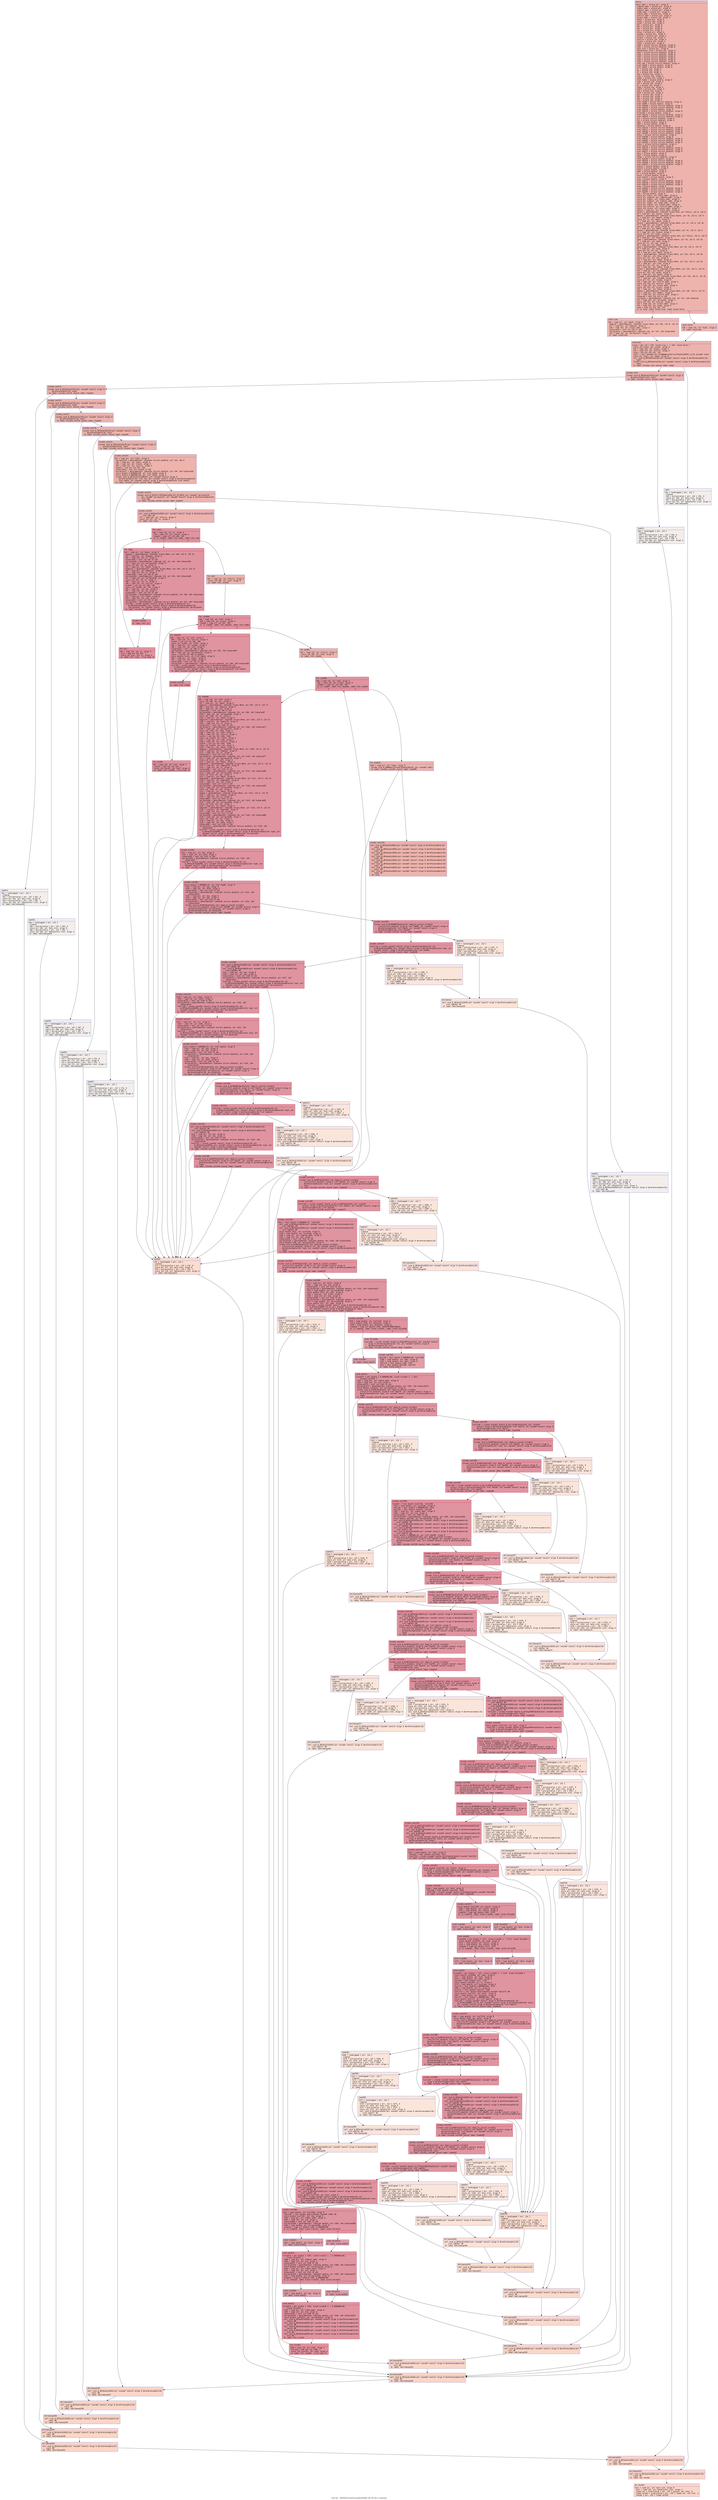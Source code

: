 digraph "CFG for '_ZN3QCS12setCornerDivEPdS0_S0_S0_S0_ii' function" {
	label="CFG for '_ZN3QCS12setCornerDivEPdS0_S0_S0_S0_ii' function";

	Node0x5561607609a0 [shape=record,color="#3d50c3ff", style=filled, fillcolor="#d6524470" fontname="Courier",label="{entry:\l|  %this.addr = alloca ptr, align 8\l  %c0area.addr = alloca ptr, align 8\l  %c0div.addr = alloca ptr, align 8\l  %c0evol.addr = alloca ptr, align 8\l  %c0du.addr = alloca ptr, align 8\l  %c0cos.addr = alloca ptr, align 8\l  %sfirst.addr = alloca i32, align 4\l  %slast.addr = alloca i32, align 4\l  %mesh = alloca ptr, align 8\l  %nums = alloca i32, align 4\l  %numz = alloca i32, align 4\l  %pu = alloca ptr, align 8\l  %px = alloca ptr, align 8\l  %ex = alloca ptr, align 8\l  %zx = alloca ptr, align 8\l  %elen = alloca ptr, align 8\l  %znump = alloca ptr, align 8\l  %cfirst = alloca i32, align 4\l  %clast = alloca i32, align 4\l  %zfirst = alloca i32, align 4\l  %zlast = alloca i32, align 4\l  %z0uc = alloca ptr, align 8\l  %up0 = alloca %struct.double2, align 8\l  %up1 = alloca %struct.double2, align 8\l  %exn.slot = alloca ptr, align 8\l  %ehselector.slot = alloca i32, align 4\l  %up2 = alloca %struct.double2, align 8\l  %up3 = alloca %struct.double2, align 8\l  %xp0 = alloca %struct.double2, align 8\l  %xp1 = alloca %struct.double2, align 8\l  %xp2 = alloca %struct.double2, align 8\l  %xp3 = alloca %struct.double2, align 8\l  %ref.tmp = alloca %struct.double2, align 8\l  %ref.tmp28 = alloca double, align 8\l  %ref.tmp29 = alloca double, align 8\l  %c = alloca i32, align 4\l  %p = alloca i32, align 4\l  %z = alloca i32, align 4\l  %z0 = alloca i32, align 4\l  %z47 = alloca i32, align 4\l  %z051 = alloca i32, align 4\l  %ref.tmp53 = alloca double, align 8\l  %c63 = alloca i32, align 4\l  %s2 = alloca i32, align 4\l  %s = alloca i32, align 4\l  %z69 = alloca i32, align 4\l  %z073 = alloca i32, align 4\l  %c0 = alloca i32, align 4\l  %p76 = alloca i32, align 4\l  %p1 = alloca i32, align 4\l  %p2 = alloca i32, align 4\l  %e1 = alloca i32, align 4\l  %e2 = alloca i32, align 4\l  %ref.tmp98 = alloca %struct.double2, align 8\l  %ref.tmp99 = alloca double, align 8\l  %ref.tmp100 = alloca %struct.double2, align 8\l  %ref.tmp123 = alloca %struct.double2, align 8\l  %ref.tmp124 = alloca double, align 8\l  %ref.tmp125 = alloca %struct.double2, align 8\l  %cvolume = alloca double, align 8\l  %ref.tmp142 = alloca %struct.double2, align 8\l  %ref.tmp144 = alloca %struct.double2, align 8\l  %v1 = alloca %struct.double2, align 8\l  %v2 = alloca %struct.double2, align 8\l  %de1 = alloca double, align 8\l  %de2 = alloca double, align 8\l  %minelen = alloca double, align 8\l  %ref.tmp175 = alloca %struct.double2, align 8\l  %ref.tmp177 = alloca %struct.double2, align 8\l  %ref.tmp183 = alloca %struct.double2, align 8\l  %ref.tmp185 = alloca %struct.double2, align 8\l  %dxx1 = alloca %struct.double2, align 8\l  %ref.tmp200 = alloca double, align 8\l  %ref.tmp201 = alloca %struct.double2, align 8\l  %ref.tmp202 = alloca %struct.double2, align 8\l  %ref.tmp203 = alloca %struct.double2, align 8\l  %dxx2 = alloca %struct.double2, align 8\l  %ref.tmp214 = alloca double, align 8\l  %ref.tmp215 = alloca %struct.double2, align 8\l  %ref.tmp216 = alloca %struct.double2, align 8\l  %ref.tmp217 = alloca %struct.double2, align 8\l  %dx1 = alloca double, align 8\l  %dx2 = alloca double, align 8\l  %duav = alloca %struct.double2, align 8\l  %ref.tmp234 = alloca double, align 8\l  %ref.tmp235 = alloca %struct.double2, align 8\l  %ref.tmp236 = alloca %struct.double2, align 8\l  %ref.tmp237 = alloca %struct.double2, align 8\l  %test1 = alloca double, align 8\l  %test2 = alloca double, align 8\l  %num = alloca double, align 8\l  %den = alloca double, align 8\l  %r = alloca double, align 8\l  %evol = alloca double, align 8\l  %ref.tmp273 = alloca double, align 8\l  %dv1 = alloca double, align 8\l  %ref.tmp277 = alloca %struct.double2, align 8\l  %ref.tmp278 = alloca %struct.double2, align 8\l  %ref.tmp279 = alloca %struct.double2, align 8\l  %dv2 = alloca double, align 8\l  %ref.tmp291 = alloca %struct.double2, align 8\l  %ref.tmp292 = alloca %struct.double2, align 8\l  %ref.tmp293 = alloca %struct.double2, align 8\l  %du = alloca double, align 8\l  store ptr %this, ptr %this.addr, align 8\l  store ptr %c0area, ptr %c0area.addr, align 8\l  store ptr %c0div, ptr %c0div.addr, align 8\l  store ptr %c0evol, ptr %c0evol.addr, align 8\l  store ptr %c0du, ptr %c0du.addr, align 8\l  store ptr %c0cos, ptr %c0cos.addr, align 8\l  store i32 %sfirst, ptr %sfirst.addr, align 4\l  store i32 %slast, ptr %slast.addr, align 4\l  %this1 = load ptr, ptr %this.addr, align 8\l  %hydro = getelementptr inbounds %class.QCS, ptr %this1, i32 0, i32 0\l  %0 = load ptr, ptr %hydro, align 8\l  %mesh2 = getelementptr inbounds %class.Hydro, ptr %0, i32 0, i32 0\l  %1 = load ptr, ptr %mesh2, align 8\l  store ptr %1, ptr %mesh, align 8\l  %2 = load ptr, ptr %mesh, align 8\l  %nums3 = getelementptr inbounds %class.Mesh, ptr %2, i32 0, i32 10\l  %3 = load i32, ptr %nums3, align 8\l  store i32 %3, ptr %nums, align 4\l  %4 = load ptr, ptr %mesh, align 8\l  %numz4 = getelementptr inbounds %class.Mesh, ptr %4, i32 0, i32 9\l  %5 = load i32, ptr %numz4, align 4\l  store i32 %5, ptr %numz, align 4\l  %hydro5 = getelementptr inbounds %class.QCS, ptr %this1, i32 0, i32 0\l  %6 = load ptr, ptr %hydro5, align 8\l  %pu6 = getelementptr inbounds %class.Hydro, ptr %6, i32 0, i32 16\l  %7 = load ptr, ptr %pu6, align 8\l  store ptr %7, ptr %pu, align 8\l  %8 = load ptr, ptr %mesh, align 8\l  %pxp = getelementptr inbounds %class.Mesh, ptr %8, i32 0, i32 37\l  %9 = load ptr, ptr %pxp, align 8\l  store ptr %9, ptr %px, align 8\l  %10 = load ptr, ptr %mesh, align 8\l  %exp = getelementptr inbounds %class.Mesh, ptr %10, i32 0, i32 38\l  %11 = load ptr, ptr %exp, align 8\l  store ptr %11, ptr %ex, align 8\l  %12 = load ptr, ptr %mesh, align 8\l  %zxp = getelementptr inbounds %class.Mesh, ptr %12, i32 0, i32 39\l  %13 = load ptr, ptr %zxp, align 8\l  store ptr %13, ptr %zx, align 8\l  %14 = load ptr, ptr %mesh, align 8\l  %elen7 = getelementptr inbounds %class.Mesh, ptr %14, i32 0, i32 51\l  %15 = load ptr, ptr %elen7, align 8\l  store ptr %15, ptr %elen, align 8\l  %16 = load ptr, ptr %mesh, align 8\l  %znump8 = getelementptr inbounds %class.Mesh, ptr %16, i32 0, i32 33\l  %17 = load ptr, ptr %znump8, align 8\l  store ptr %17, ptr %znump, align 8\l  %18 = load i32, ptr %sfirst.addr, align 4\l  store i32 %18, ptr %cfirst, align 4\l  %19 = load i32, ptr %slast.addr, align 4\l  store i32 %19, ptr %clast, align 4\l  %20 = load ptr, ptr %mesh, align 8\l  %mapsz = getelementptr inbounds %class.Mesh, ptr %20, i32 0, i32 15\l  %21 = load ptr, ptr %mapsz, align 8\l  %22 = load i32, ptr %sfirst.addr, align 4\l  %idxprom = sext i32 %22 to i64\l  %arrayidx = getelementptr inbounds i32, ptr %21, i64 %idxprom\l  %23 = load i32, ptr %arrayidx, align 4\l  store i32 %23, ptr %zfirst, align 4\l  %24 = load i32, ptr %slast.addr, align 4\l  %25 = load i32, ptr %nums, align 4\l  %cmp = icmp slt i32 %24, %25\l  br i1 %cmp, label %cond.true, label %cond.false\l|{<s0>T|<s1>F}}"];
	Node0x5561607609a0:s0 -> Node0x556160769e90[tooltip="entry -> cond.true\nProbability 50.00%" ];
	Node0x5561607609a0:s1 -> Node0x556160769f10[tooltip="entry -> cond.false\nProbability 50.00%" ];
	Node0x556160769e90 [shape=record,color="#3d50c3ff", style=filled, fillcolor="#dc5d4a70" fontname="Courier",label="{cond.true:\l|  %26 = load ptr, ptr %mesh, align 8\l  %mapsz9 = getelementptr inbounds %class.Mesh, ptr %26, i32 0, i32 15\l  %27 = load ptr, ptr %mapsz9, align 8\l  %28 = load i32, ptr %slast.addr, align 4\l  %idxprom10 = sext i32 %28 to i64\l  %arrayidx11 = getelementptr inbounds i32, ptr %27, i64 %idxprom10\l  %29 = load i32, ptr %arrayidx11, align 4\l  br label %cond.end\l}"];
	Node0x556160769e90 -> Node0x55616076a490[tooltip="cond.true -> cond.end\nProbability 100.00%" ];
	Node0x556160769f10 [shape=record,color="#3d50c3ff", style=filled, fillcolor="#dc5d4a70" fontname="Courier",label="{cond.false:\l|  %30 = load i32, ptr %numz, align 4\l  br label %cond.end\l}"];
	Node0x556160769f10 -> Node0x55616076a490[tooltip="cond.false -> cond.end\nProbability 100.00%" ];
	Node0x55616076a490 [shape=record,color="#3d50c3ff", style=filled, fillcolor="#d6524470" fontname="Courier",label="{cond.end:\l|  %cond = phi i32 [ %29, %cond.true ], [ %30, %cond.false ]\l  store i32 %cond, ptr %zlast, align 4\l  %31 = load i32, ptr %zlast, align 4\l  %32 = load i32, ptr %zfirst, align 4\l  %sub = sub nsw i32 %31, %32\l  %call = call noundef ptr @_ZN6Memory5allocI7double2EEPT_i(i32 noundef %sub)\l  store ptr %call, ptr %z0uc, align 8\l  call void @_ZN7double2C2Ev(ptr noundef nonnull align 8 dereferenceable(16)\l... %up0)\l  invoke void @_ZN7double2C2Ev(ptr noundef nonnull align 8 dereferenceable(16)\l... %up1)\l          to label %invoke.cont unwind label %lpad\l}"];
	Node0x55616076a490 -> Node0x55616076ad40[tooltip="cond.end -> invoke.cont\nProbability 100.00%" ];
	Node0x55616076a490 -> Node0x55616076adf0[tooltip="cond.end -> lpad\nProbability 0.00%" ];
	Node0x55616076ad40 [shape=record,color="#3d50c3ff", style=filled, fillcolor="#d6524470" fontname="Courier",label="{invoke.cont:\l|  invoke void @_ZN7double2C2Ev(ptr noundef nonnull align 8\l... dereferenceable(16) %up2)\l          to label %invoke.cont13 unwind label %lpad12\l}"];
	Node0x55616076ad40 -> Node0x55616076af10[tooltip="invoke.cont -> invoke.cont13\nProbability 100.00%" ];
	Node0x55616076ad40 -> Node0x55616076af60[tooltip="invoke.cont -> lpad12\nProbability 0.00%" ];
	Node0x55616076af10 [shape=record,color="#3d50c3ff", style=filled, fillcolor="#d6524470" fontname="Courier",label="{invoke.cont13:\l|  invoke void @_ZN7double2C2Ev(ptr noundef nonnull align 8\l... dereferenceable(16) %up3)\l          to label %invoke.cont15 unwind label %lpad14\l}"];
	Node0x55616076af10 -> Node0x55616076b0b0[tooltip="invoke.cont13 -> invoke.cont15\nProbability 100.00%" ];
	Node0x55616076af10 -> Node0x55616076b100[tooltip="invoke.cont13 -> lpad14\nProbability 0.00%" ];
	Node0x55616076b0b0 [shape=record,color="#3d50c3ff", style=filled, fillcolor="#d6524470" fontname="Courier",label="{invoke.cont15:\l|  invoke void @_ZN7double2C2Ev(ptr noundef nonnull align 8\l... dereferenceable(16) %xp0)\l          to label %invoke.cont17 unwind label %lpad16\l}"];
	Node0x55616076b0b0 -> Node0x55616076b250[tooltip="invoke.cont15 -> invoke.cont17\nProbability 100.00%" ];
	Node0x55616076b0b0 -> Node0x55616076b2a0[tooltip="invoke.cont15 -> lpad16\nProbability 0.00%" ];
	Node0x55616076b250 [shape=record,color="#3d50c3ff", style=filled, fillcolor="#d6524470" fontname="Courier",label="{invoke.cont17:\l|  invoke void @_ZN7double2C2Ev(ptr noundef nonnull align 8\l... dereferenceable(16) %xp1)\l          to label %invoke.cont19 unwind label %lpad18\l}"];
	Node0x55616076b250 -> Node0x55616076b3f0[tooltip="invoke.cont17 -> invoke.cont19\nProbability 100.00%" ];
	Node0x55616076b250 -> Node0x55616076b440[tooltip="invoke.cont17 -> lpad18\nProbability 0.00%" ];
	Node0x55616076b3f0 [shape=record,color="#3d50c3ff", style=filled, fillcolor="#d6524470" fontname="Courier",label="{invoke.cont19:\l|  invoke void @_ZN7double2C2Ev(ptr noundef nonnull align 8\l... dereferenceable(16) %xp2)\l          to label %invoke.cont21 unwind label %lpad20\l}"];
	Node0x55616076b3f0 -> Node0x55616076b590[tooltip="invoke.cont19 -> invoke.cont21\nProbability 100.00%" ];
	Node0x55616076b3f0 -> Node0x55616076b5e0[tooltip="invoke.cont19 -> lpad20\nProbability 0.00%" ];
	Node0x55616076b590 [shape=record,color="#3d50c3ff", style=filled, fillcolor="#d6524470" fontname="Courier",label="{invoke.cont21:\l|  invoke void @_ZN7double2C2Ev(ptr noundef nonnull align 8\l... dereferenceable(16) %xp3)\l          to label %invoke.cont23 unwind label %lpad22\l}"];
	Node0x55616076b590 -> Node0x55616076b730[tooltip="invoke.cont21 -> invoke.cont23\nProbability 100.00%" ];
	Node0x55616076b590 -> Node0x55616076b780[tooltip="invoke.cont21 -> lpad22\nProbability 0.00%" ];
	Node0x55616076b730 [shape=record,color="#3d50c3ff", style=filled, fillcolor="#d6524470" fontname="Courier",label="{invoke.cont23:\l|  %33 = load ptr, ptr %z0uc, align 8\l  %arrayidx24 = getelementptr inbounds %struct.double2, ptr %33, i64 0\l  %34 = load ptr, ptr %z0uc, align 8\l  %35 = load i32, ptr %zlast, align 4\l  %36 = load i32, ptr %zfirst, align 4\l  %sub25 = sub nsw i32 %35, %36\l  %idxprom26 = sext i32 %sub25 to i64\l  %arrayidx27 = getelementptr inbounds %struct.double2, ptr %34, i64 %idxprom26\l  store double 0.000000e+00, ptr %ref.tmp28, align 8\l  store double 0.000000e+00, ptr %ref.tmp29, align 8\l  invoke void @_ZN7double2C2ERKdS1_(ptr noundef nonnull align 8\l... dereferenceable(16) %ref.tmp, ptr noundef nonnull align 8 dereferenceable(8)\l... %ref.tmp28, ptr noundef nonnull align 8 dereferenceable(8) %ref.tmp29)\l          to label %invoke.cont31 unwind label %lpad30\l}"];
	Node0x55616076b730 -> Node0x55616076bf10[tooltip="invoke.cont23 -> invoke.cont31\nProbability 100.00%" ];
	Node0x55616076b730 -> Node0x55616076bf90[tooltip="invoke.cont23 -> lpad30\nProbability 0.00%" ];
	Node0x55616076bf10 [shape=record,color="#3d50c3ff", style=filled, fillcolor="#d6524470" fontname="Courier",label="{invoke.cont31:\l|  invoke void @_ZSt4fillIP7double2S0_EvT_S2_RKT0_(ptr noundef %arrayidx24,\l... ptr noundef %arrayidx27, ptr noundef nonnull align 8 dereferenceable(16)\l... %ref.tmp)\l          to label %invoke.cont33 unwind label %lpad32\l}"];
	Node0x55616076bf10 -> Node0x55616076c320[tooltip="invoke.cont31 -> invoke.cont33\nProbability 100.00%" ];
	Node0x55616076bf10 -> Node0x55616076c370[tooltip="invoke.cont31 -> lpad32\nProbability 0.00%" ];
	Node0x55616076c320 [shape=record,color="#3d50c3ff", style=filled, fillcolor="#d6524470" fontname="Courier",label="{invoke.cont33:\l|  call void @_ZN7double2D2Ev(ptr noundef nonnull align 8 dereferenceable(16)\l... %ref.tmp) #8\l  %37 = load i32, ptr %cfirst, align 4\l  store i32 %37, ptr %c, align 4\l  br label %for.cond\l}"];
	Node0x55616076c320 -> Node0x55616076c970[tooltip="invoke.cont33 -> for.cond\nProbability 100.00%" ];
	Node0x55616076c970 [shape=record,color="#b70d28ff", style=filled, fillcolor="#b70d2870" fontname="Courier",label="{for.cond:\l|  %38 = load i32, ptr %c, align 4\l  %39 = load i32, ptr %clast, align 4\l  %cmp34 = icmp slt i32 %38, %39\l  br i1 %cmp34, label %for.body, label %for.end\l|{<s0>T|<s1>F}}"];
	Node0x55616076c970:s0 -> Node0x55616076cc20[tooltip="for.cond -> for.body\nProbability 96.88%" ];
	Node0x55616076c970:s1 -> Node0x55616076cca0[tooltip="for.cond -> for.end\nProbability 3.12%" ];
	Node0x55616076cc20 [shape=record,color="#b70d28ff", style=filled, fillcolor="#b70d2870" fontname="Courier",label="{for.body:\l|  %40 = load ptr, ptr %mesh, align 8\l  %mapsp1 = getelementptr inbounds %class.Mesh, ptr %40, i32 0, i32 13\l  %41 = load ptr, ptr %mapsp1, align 8\l  %42 = load i32, ptr %c, align 4\l  %idxprom35 = sext i32 %42 to i64\l  %arrayidx36 = getelementptr inbounds i32, ptr %41, i64 %idxprom35\l  %43 = load i32, ptr %arrayidx36, align 4\l  store i32 %43, ptr %p, align 4\l  %44 = load ptr, ptr %mesh, align 8\l  %mapsz37 = getelementptr inbounds %class.Mesh, ptr %44, i32 0, i32 15\l  %45 = load ptr, ptr %mapsz37, align 8\l  %46 = load i32, ptr %c, align 4\l  %idxprom38 = sext i32 %46 to i64\l  %arrayidx39 = getelementptr inbounds i32, ptr %45, i64 %idxprom38\l  %47 = load i32, ptr %arrayidx39, align 4\l  store i32 %47, ptr %z, align 4\l  %48 = load i32, ptr %z, align 4\l  %49 = load i32, ptr %zfirst, align 4\l  %sub40 = sub nsw i32 %48, %49\l  store i32 %sub40, ptr %z0, align 4\l  %50 = load ptr, ptr %pu, align 8\l  %51 = load i32, ptr %p, align 4\l  %idxprom41 = sext i32 %51 to i64\l  %arrayidx42 = getelementptr inbounds %struct.double2, ptr %50, i64 %idxprom41\l  %52 = load ptr, ptr %z0uc, align 8\l  %53 = load i32, ptr %z0, align 4\l  %idxprom43 = sext i32 %53 to i64\l  %arrayidx44 = getelementptr inbounds %struct.double2, ptr %52, i64 %idxprom43\l  %call46 = invoke noundef nonnull align 8 dereferenceable(16) ptr\l... @_ZN7double2pLERKS_(ptr noundef nonnull align 8 dereferenceable(16)\l... %arrayidx44, ptr noundef nonnull align 8 dereferenceable(16) %arrayidx42)\l          to label %invoke.cont45 unwind label %lpad30\l}"];
	Node0x55616076cc20 -> Node0x55616076e7a0[tooltip="for.body -> invoke.cont45\nProbability 100.00%" ];
	Node0x55616076cc20 -> Node0x55616076bf90[tooltip="for.body -> lpad30\nProbability 0.00%" ];
	Node0x55616076e7a0 [shape=record,color="#b70d28ff", style=filled, fillcolor="#b70d2870" fontname="Courier",label="{invoke.cont45:\l|  br label %for.inc\l}"];
	Node0x55616076e7a0 -> Node0x55616076ea90[tooltip="invoke.cont45 -> for.inc\nProbability 100.00%" ];
	Node0x55616076ea90 [shape=record,color="#b70d28ff", style=filled, fillcolor="#b70d2870" fontname="Courier",label="{for.inc:\l|  %54 = load i32, ptr %c, align 4\l  %inc = add nsw i32 %54, 1\l  store i32 %inc, ptr %c, align 4\l  br label %for.cond, !llvm.loop !6\l}"];
	Node0x55616076ea90 -> Node0x55616076c970[tooltip="for.inc -> for.cond\nProbability 100.00%" ];
	Node0x55616076adf0 [shape=record,color="#3d50c3ff", style=filled, fillcolor="#e5d8d170" fontname="Courier",label="{lpad:\l|  %55 = landingpad \{ ptr, i32 \}\l          cleanup\l  %56 = extractvalue \{ ptr, i32 \} %55, 0\l  store ptr %56, ptr %exn.slot, align 8\l  %57 = extractvalue \{ ptr, i32 \} %55, 1\l  store i32 %57, ptr %ehselector.slot, align 4\l  br label %ehcleanup342\l}"];
	Node0x55616076adf0 -> Node0x55616076fb90[tooltip="lpad -> ehcleanup342\nProbability 100.00%" ];
	Node0x55616076af60 [shape=record,color="#3d50c3ff", style=filled, fillcolor="#e5d8d170" fontname="Courier",label="{lpad12:\l|  %58 = landingpad \{ ptr, i32 \}\l          cleanup\l  %59 = extractvalue \{ ptr, i32 \} %58, 0\l  store ptr %59, ptr %exn.slot, align 8\l  %60 = extractvalue \{ ptr, i32 \} %58, 1\l  store i32 %60, ptr %ehselector.slot, align 4\l  br label %ehcleanup341\l}"];
	Node0x55616076af60 -> Node0x55616076ff00[tooltip="lpad12 -> ehcleanup341\nProbability 100.00%" ];
	Node0x55616076b100 [shape=record,color="#3d50c3ff", style=filled, fillcolor="#e5d8d170" fontname="Courier",label="{lpad14:\l|  %61 = landingpad \{ ptr, i32 \}\l          cleanup\l  %62 = extractvalue \{ ptr, i32 \} %61, 0\l  store ptr %62, ptr %exn.slot, align 8\l  %63 = extractvalue \{ ptr, i32 \} %61, 1\l  store i32 %63, ptr %ehselector.slot, align 4\l  br label %ehcleanup340\l}"];
	Node0x55616076b100 -> Node0x5561607702d0[tooltip="lpad14 -> ehcleanup340\nProbability 100.00%" ];
	Node0x55616076b2a0 [shape=record,color="#3d50c3ff", style=filled, fillcolor="#e5d8d170" fontname="Courier",label="{lpad16:\l|  %64 = landingpad \{ ptr, i32 \}\l          cleanup\l  %65 = extractvalue \{ ptr, i32 \} %64, 0\l  store ptr %65, ptr %exn.slot, align 8\l  %66 = extractvalue \{ ptr, i32 \} %64, 1\l  store i32 %66, ptr %ehselector.slot, align 4\l  br label %ehcleanup339\l}"];
	Node0x55616076b2a0 -> Node0x5561607706a0[tooltip="lpad16 -> ehcleanup339\nProbability 100.00%" ];
	Node0x55616076b440 [shape=record,color="#3d50c3ff", style=filled, fillcolor="#e5d8d170" fontname="Courier",label="{lpad18:\l|  %67 = landingpad \{ ptr, i32 \}\l          cleanup\l  %68 = extractvalue \{ ptr, i32 \} %67, 0\l  store ptr %68, ptr %exn.slot, align 8\l  %69 = extractvalue \{ ptr, i32 \} %67, 1\l  store i32 %69, ptr %ehselector.slot, align 4\l  br label %ehcleanup338\l}"];
	Node0x55616076b440 -> Node0x556160770a70[tooltip="lpad18 -> ehcleanup338\nProbability 100.00%" ];
	Node0x55616076b5e0 [shape=record,color="#3d50c3ff", style=filled, fillcolor="#e5d8d170" fontname="Courier",label="{lpad20:\l|  %70 = landingpad \{ ptr, i32 \}\l          cleanup\l  %71 = extractvalue \{ ptr, i32 \} %70, 0\l  store ptr %71, ptr %exn.slot, align 8\l  %72 = extractvalue \{ ptr, i32 \} %70, 1\l  store i32 %72, ptr %ehselector.slot, align 4\l  br label %ehcleanup337\l}"];
	Node0x55616076b5e0 -> Node0x556160770e40[tooltip="lpad20 -> ehcleanup337\nProbability 100.00%" ];
	Node0x55616076b780 [shape=record,color="#3d50c3ff", style=filled, fillcolor="#e5d8d170" fontname="Courier",label="{lpad22:\l|  %73 = landingpad \{ ptr, i32 \}\l          cleanup\l  %74 = extractvalue \{ ptr, i32 \} %73, 0\l  store ptr %74, ptr %exn.slot, align 8\l  %75 = extractvalue \{ ptr, i32 \} %73, 1\l  store i32 %75, ptr %ehselector.slot, align 4\l  br label %ehcleanup336\l}"];
	Node0x55616076b780 -> Node0x556160771210[tooltip="lpad22 -> ehcleanup336\nProbability 100.00%" ];
	Node0x55616076bf90 [shape=record,color="#3d50c3ff", style=filled, fillcolor="#f7af9170" fontname="Courier",label="{lpad30:\l|  %76 = landingpad \{ ptr, i32 \}\l          cleanup\l  %77 = extractvalue \{ ptr, i32 \} %76, 0\l  store ptr %77, ptr %exn.slot, align 8\l  %78 = extractvalue \{ ptr, i32 \} %76, 1\l  store i32 %78, ptr %ehselector.slot, align 4\l  br label %ehcleanup335\l}"];
	Node0x55616076bf90 -> Node0x5561607715e0[tooltip="lpad30 -> ehcleanup335\nProbability 100.00%" ];
	Node0x55616076c370 [shape=record,color="#3d50c3ff", style=filled, fillcolor="#e5d8d170" fontname="Courier",label="{lpad32:\l|  %79 = landingpad \{ ptr, i32 \}\l          cleanup\l  %80 = extractvalue \{ ptr, i32 \} %79, 0\l  store ptr %80, ptr %exn.slot, align 8\l  %81 = extractvalue \{ ptr, i32 \} %79, 1\l  store i32 %81, ptr %ehselector.slot, align 4\l  call void @_ZN7double2D2Ev(ptr noundef nonnull align 8 dereferenceable(16)\l... %ref.tmp) #8\l  br label %ehcleanup335\l}"];
	Node0x55616076c370 -> Node0x5561607715e0[tooltip="lpad32 -> ehcleanup335\nProbability 100.00%" ];
	Node0x55616076cca0 [shape=record,color="#3d50c3ff", style=filled, fillcolor="#d6524470" fontname="Courier",label="{for.end:\l|  %82 = load i32, ptr %zfirst, align 4\l  store i32 %82, ptr %z47, align 4\l  br label %for.cond48\l}"];
	Node0x55616076cca0 -> Node0x556160771c70[tooltip="for.end -> for.cond48\nProbability 100.00%" ];
	Node0x556160771c70 [shape=record,color="#b70d28ff", style=filled, fillcolor="#b70d2870" fontname="Courier",label="{for.cond48:\l|  %83 = load i32, ptr %z47, align 4\l  %84 = load i32, ptr %zlast, align 4\l  %cmp49 = icmp slt i32 %83, %84\l  br i1 %cmp49, label %for.body50, label %for.end62\l|{<s0>T|<s1>F}}"];
	Node0x556160771c70:s0 -> Node0x556160771ec0[tooltip="for.cond48 -> for.body50\nProbability 96.88%" ];
	Node0x556160771c70:s1 -> Node0x556160771f40[tooltip="for.cond48 -> for.end62\nProbability 3.12%" ];
	Node0x556160771ec0 [shape=record,color="#b70d28ff", style=filled, fillcolor="#b70d2870" fontname="Courier",label="{for.body50:\l|  %85 = load i32, ptr %z47, align 4\l  %86 = load i32, ptr %zfirst, align 4\l  %sub52 = sub nsw i32 %85, %86\l  store i32 %sub52, ptr %z051, align 4\l  %87 = load ptr, ptr %znump, align 8\l  %88 = load i32, ptr %z47, align 4\l  %idxprom54 = sext i32 %88 to i64\l  %arrayidx55 = getelementptr inbounds i32, ptr %87, i64 %idxprom54\l  %89 = load i32, ptr %arrayidx55, align 4\l  %conv = sitofp i32 %89 to double\l  store double %conv, ptr %ref.tmp53, align 8\l  %90 = load ptr, ptr %z0uc, align 8\l  %91 = load i32, ptr %z051, align 4\l  %idxprom56 = sext i32 %91 to i64\l  %arrayidx57 = getelementptr inbounds %struct.double2, ptr %90, i64 %idxprom56\l  %call59 = invoke noundef nonnull align 8 dereferenceable(16) ptr\l... @_ZN7double2dVERKd(ptr noundef nonnull align 8 dereferenceable(16)\l... %arrayidx57, ptr noundef nonnull align 8 dereferenceable(8) %ref.tmp53)\l          to label %invoke.cont58 unwind label %lpad30\l}"];
	Node0x556160771ec0 -> Node0x5561607666d0[tooltip="for.body50 -> invoke.cont58\nProbability 100.00%" ];
	Node0x556160771ec0 -> Node0x55616076bf90[tooltip="for.body50 -> lpad30\nProbability 0.00%" ];
	Node0x5561607666d0 [shape=record,color="#b70d28ff", style=filled, fillcolor="#b70d2870" fontname="Courier",label="{invoke.cont58:\l|  br label %for.inc60\l}"];
	Node0x5561607666d0 -> Node0x5561607669c0[tooltip="invoke.cont58 -> for.inc60\nProbability 100.00%" ];
	Node0x5561607669c0 [shape=record,color="#b70d28ff", style=filled, fillcolor="#b70d2870" fontname="Courier",label="{for.inc60:\l|  %92 = load i32, ptr %z47, align 4\l  %inc61 = add nsw i32 %92, 1\l  store i32 %inc61, ptr %z47, align 4\l  br label %for.cond48, !llvm.loop !8\l}"];
	Node0x5561607669c0 -> Node0x556160771c70[tooltip="for.inc60 -> for.cond48\nProbability 100.00%" ];
	Node0x556160771f40 [shape=record,color="#3d50c3ff", style=filled, fillcolor="#d6524470" fontname="Courier",label="{for.end62:\l|  %93 = load i32, ptr %cfirst, align 4\l  store i32 %93, ptr %c63, align 4\l  br label %for.cond64\l}"];
	Node0x556160771f40 -> Node0x556160766d80[tooltip="for.end62 -> for.cond64\nProbability 100.00%" ];
	Node0x556160766d80 [shape=record,color="#b70d28ff", style=filled, fillcolor="#b70d2870" fontname="Courier",label="{for.cond64:\l|  %94 = load i32, ptr %c63, align 4\l  %95 = load i32, ptr %clast, align 4\l  %cmp65 = icmp slt i32 %94, %95\l  br i1 %cmp65, label %for.body66, label %for.end333\l|{<s0>T|<s1>F}}"];
	Node0x556160766d80:s0 -> Node0x55616076d840[tooltip="for.cond64 -> for.body66\nProbability 96.88%" ];
	Node0x556160766d80:s1 -> Node0x55616076d8c0[tooltip="for.cond64 -> for.end333\nProbability 3.12%" ];
	Node0x55616076d840 [shape=record,color="#b70d28ff", style=filled, fillcolor="#b70d2870" fontname="Courier",label="{for.body66:\l|  %96 = load i32, ptr %c63, align 4\l  store i32 %96, ptr %s2, align 4\l  %97 = load ptr, ptr %mesh, align 8\l  %mapss3 = getelementptr inbounds %class.Mesh, ptr %97, i32 0, i32 17\l  %98 = load ptr, ptr %mapss3, align 8\l  %99 = load i32, ptr %s2, align 4\l  %idxprom67 = sext i32 %99 to i64\l  %arrayidx68 = getelementptr inbounds i32, ptr %98, i64 %idxprom67\l  %100 = load i32, ptr %arrayidx68, align 4\l  store i32 %100, ptr %s, align 4\l  %101 = load ptr, ptr %mesh, align 8\l  %mapsz70 = getelementptr inbounds %class.Mesh, ptr %101, i32 0, i32 15\l  %102 = load ptr, ptr %mapsz70, align 8\l  %103 = load i32, ptr %s, align 4\l  %idxprom71 = sext i32 %103 to i64\l  %arrayidx72 = getelementptr inbounds i32, ptr %102, i64 %idxprom71\l  %104 = load i32, ptr %arrayidx72, align 4\l  store i32 %104, ptr %z69, align 4\l  %105 = load i32, ptr %z69, align 4\l  %106 = load i32, ptr %zfirst, align 4\l  %sub74 = sub nsw i32 %105, %106\l  store i32 %sub74, ptr %z073, align 4\l  %107 = load i32, ptr %c63, align 4\l  %108 = load i32, ptr %cfirst, align 4\l  %sub75 = sub nsw i32 %107, %108\l  store i32 %sub75, ptr %c0, align 4\l  %109 = load ptr, ptr %mesh, align 8\l  %mapsp2 = getelementptr inbounds %class.Mesh, ptr %109, i32 0, i32 14\l  %110 = load ptr, ptr %mapsp2, align 8\l  %111 = load i32, ptr %s, align 4\l  %idxprom77 = sext i32 %111 to i64\l  %arrayidx78 = getelementptr inbounds i32, ptr %110, i64 %idxprom77\l  %112 = load i32, ptr %arrayidx78, align 4\l  store i32 %112, ptr %p76, align 4\l  %113 = load ptr, ptr %mesh, align 8\l  %mapsp179 = getelementptr inbounds %class.Mesh, ptr %113, i32 0, i32 13\l  %114 = load ptr, ptr %mapsp179, align 8\l  %115 = load i32, ptr %s, align 4\l  %idxprom80 = sext i32 %115 to i64\l  %arrayidx81 = getelementptr inbounds i32, ptr %114, i64 %idxprom80\l  %116 = load i32, ptr %arrayidx81, align 4\l  store i32 %116, ptr %p1, align 4\l  %117 = load ptr, ptr %mesh, align 8\l  %mapsp282 = getelementptr inbounds %class.Mesh, ptr %117, i32 0, i32 14\l  %118 = load ptr, ptr %mapsp282, align 8\l  %119 = load i32, ptr %s2, align 4\l  %idxprom83 = sext i32 %119 to i64\l  %arrayidx84 = getelementptr inbounds i32, ptr %118, i64 %idxprom83\l  %120 = load i32, ptr %arrayidx84, align 4\l  store i32 %120, ptr %p2, align 4\l  %121 = load ptr, ptr %mesh, align 8\l  %mapse = getelementptr inbounds %class.Mesh, ptr %121, i32 0, i32 16\l  %122 = load ptr, ptr %mapse, align 8\l  %123 = load i32, ptr %s, align 4\l  %idxprom85 = sext i32 %123 to i64\l  %arrayidx86 = getelementptr inbounds i32, ptr %122, i64 %idxprom85\l  %124 = load i32, ptr %arrayidx86, align 4\l  store i32 %124, ptr %e1, align 4\l  %125 = load ptr, ptr %mesh, align 8\l  %mapse87 = getelementptr inbounds %class.Mesh, ptr %125, i32 0, i32 16\l  %126 = load ptr, ptr %mapse87, align 8\l  %127 = load i32, ptr %s2, align 4\l  %idxprom88 = sext i32 %127 to i64\l  %arrayidx89 = getelementptr inbounds i32, ptr %126, i64 %idxprom88\l  %128 = load i32, ptr %arrayidx89, align 4\l  store i32 %128, ptr %e2, align 4\l  %129 = load ptr, ptr %pu, align 8\l  %130 = load i32, ptr %p76, align 4\l  %idxprom90 = sext i32 %130 to i64\l  %arrayidx91 = getelementptr inbounds %struct.double2, ptr %129, i64\l... %idxprom90\l  %call93 = invoke noundef nonnull align 8 dereferenceable(16) ptr\l... @_ZN7double2aSERKS_(ptr noundef nonnull align 8 dereferenceable(16) %up0, ptr\l... noundef nonnull align 8 dereferenceable(16) %arrayidx91)\l          to label %invoke.cont92 unwind label %lpad30\l}"];
	Node0x55616076d840 -> Node0x556160777610[tooltip="for.body66 -> invoke.cont92\nProbability 100.00%" ];
	Node0x55616076d840 -> Node0x55616076bf90[tooltip="for.body66 -> lpad30\nProbability 0.00%" ];
	Node0x556160777610 [shape=record,color="#b70d28ff", style=filled, fillcolor="#b70d2870" fontname="Courier",label="{invoke.cont92:\l|  %131 = load ptr, ptr %px, align 8\l  %132 = load i32, ptr %p76, align 4\l  %idxprom94 = sext i32 %132 to i64\l  %arrayidx95 = getelementptr inbounds %struct.double2, ptr %131, i64\l... %idxprom94\l  %call97 = invoke noundef nonnull align 8 dereferenceable(16) ptr\l... @_ZN7double2aSERKS_(ptr noundef nonnull align 8 dereferenceable(16) %xp0, ptr\l... noundef nonnull align 8 dereferenceable(16) %arrayidx95)\l          to label %invoke.cont96 unwind label %lpad30\l}"];
	Node0x556160777610 -> Node0x556160777b70[tooltip="invoke.cont92 -> invoke.cont96\nProbability 100.00%" ];
	Node0x556160777610 -> Node0x55616076bf90[tooltip="invoke.cont92 -> lpad30\nProbability 0.00%" ];
	Node0x556160777b70 [shape=record,color="#b70d28ff", style=filled, fillcolor="#b70d2870" fontname="Courier",label="{invoke.cont96:\l|  store double 5.000000e-01, ptr %ref.tmp99, align 8\l  %133 = load ptr, ptr %pu, align 8\l  %134 = load i32, ptr %p76, align 4\l  %idxprom101 = sext i32 %134 to i64\l  %arrayidx102 = getelementptr inbounds %struct.double2, ptr %133, i64\l... %idxprom101\l  %135 = load ptr, ptr %pu, align 8\l  %136 = load i32, ptr %p2, align 4\l  %idxprom103 = sext i32 %136 to i64\l  %arrayidx104 = getelementptr inbounds %struct.double2, ptr %135, i64\l... %idxprom103\l  invoke void @_ZplRK7double2S1_(ptr dead_on_unwind writable\l... sret(%struct.double2) align 8 %ref.tmp100, ptr noundef nonnull align 8\l... dereferenceable(16) %arrayidx102, ptr noundef nonnull align 8\l... dereferenceable(16) %arrayidx104)\l          to label %invoke.cont105 unwind label %lpad30\l}"];
	Node0x556160777b70 -> Node0x556160778340[tooltip="invoke.cont96 -> invoke.cont105\nProbability 100.00%" ];
	Node0x556160777b70 -> Node0x55616076bf90[tooltip="invoke.cont96 -> lpad30\nProbability 0.00%" ];
	Node0x556160778340 [shape=record,color="#b70d28ff", style=filled, fillcolor="#b70d2870" fontname="Courier",label="{invoke.cont105:\l|  invoke void @_ZmlRKdRK7double2(ptr dead_on_unwind writable\l... sret(%struct.double2) align 8 %ref.tmp98, ptr noundef nonnull align 8\l... dereferenceable(8) %ref.tmp99, ptr noundef nonnull align 8\l... dereferenceable(16) %ref.tmp100)\l          to label %invoke.cont107 unwind label %lpad106\l}"];
	Node0x556160778340 -> Node0x5561607786c0[tooltip="invoke.cont105 -> invoke.cont107\nProbability 100.00%" ];
	Node0x556160778340 -> Node0x556160778710[tooltip="invoke.cont105 -> lpad106\nProbability 0.00%" ];
	Node0x5561607786c0 [shape=record,color="#b70d28ff", style=filled, fillcolor="#b70d2870" fontname="Courier",label="{invoke.cont107:\l|  %call110 = invoke noundef nonnull align 8 dereferenceable(16) ptr\l... @_ZN7double2aSERKS_(ptr noundef nonnull align 8 dereferenceable(16) %up1, ptr\l... noundef nonnull align 8 dereferenceable(16) %ref.tmp98)\l          to label %invoke.cont109 unwind label %lpad108\l}"];
	Node0x5561607786c0 -> Node0x556160778a80[tooltip="invoke.cont107 -> invoke.cont109\nProbability 100.00%" ];
	Node0x5561607786c0 -> Node0x556160778ad0[tooltip="invoke.cont107 -> lpad108\nProbability 0.00%" ];
	Node0x556160778a80 [shape=record,color="#b70d28ff", style=filled, fillcolor="#b70d2870" fontname="Courier",label="{invoke.cont109:\l|  call void @_ZN7double2D2Ev(ptr noundef nonnull align 8 dereferenceable(16)\l... %ref.tmp98) #8\l  call void @_ZN7double2D2Ev(ptr noundef nonnull align 8 dereferenceable(16)\l... %ref.tmp100) #8\l  %137 = load ptr, ptr %ex, align 8\l  %138 = load i32, ptr %e2, align 4\l  %idxprom111 = sext i32 %138 to i64\l  %arrayidx112 = getelementptr inbounds %struct.double2, ptr %137, i64\l... %idxprom111\l  %call114 = invoke noundef nonnull align 8 dereferenceable(16) ptr\l... @_ZN7double2aSERKS_(ptr noundef nonnull align 8 dereferenceable(16) %xp1, ptr\l... noundef nonnull align 8 dereferenceable(16) %arrayidx112)\l          to label %invoke.cont113 unwind label %lpad30\l}"];
	Node0x556160778a80 -> Node0x5561607636c0[tooltip="invoke.cont109 -> invoke.cont113\nProbability 100.00%" ];
	Node0x556160778a80 -> Node0x55616076bf90[tooltip="invoke.cont109 -> lpad30\nProbability 0.00%" ];
	Node0x5561607636c0 [shape=record,color="#b70d28ff", style=filled, fillcolor="#b70d2870" fontname="Courier",label="{invoke.cont113:\l|  %139 = load ptr, ptr %z0uc, align 8\l  %140 = load i32, ptr %z073, align 4\l  %idxprom115 = sext i32 %140 to i64\l  %arrayidx116 = getelementptr inbounds %struct.double2, ptr %139, i64\l... %idxprom115\l  %call118 = invoke noundef nonnull align 8 dereferenceable(16) ptr\l... @_ZN7double2aSERKS_(ptr noundef nonnull align 8 dereferenceable(16) %up2, ptr\l... noundef nonnull align 8 dereferenceable(16) %arrayidx116)\l          to label %invoke.cont117 unwind label %lpad30\l}"];
	Node0x5561607636c0 -> Node0x556160763b20[tooltip="invoke.cont113 -> invoke.cont117\nProbability 100.00%" ];
	Node0x5561607636c0 -> Node0x55616076bf90[tooltip="invoke.cont113 -> lpad30\nProbability 0.00%" ];
	Node0x556160763b20 [shape=record,color="#b70d28ff", style=filled, fillcolor="#b70d2870" fontname="Courier",label="{invoke.cont117:\l|  %141 = load ptr, ptr %zx, align 8\l  %142 = load i32, ptr %z69, align 4\l  %idxprom119 = sext i32 %142 to i64\l  %arrayidx120 = getelementptr inbounds %struct.double2, ptr %141, i64\l... %idxprom119\l  %call122 = invoke noundef nonnull align 8 dereferenceable(16) ptr\l... @_ZN7double2aSERKS_(ptr noundef nonnull align 8 dereferenceable(16) %xp2, ptr\l... noundef nonnull align 8 dereferenceable(16) %arrayidx120)\l          to label %invoke.cont121 unwind label %lpad30\l}"];
	Node0x556160763b20 -> Node0x556160763f80[tooltip="invoke.cont117 -> invoke.cont121\nProbability 100.00%" ];
	Node0x556160763b20 -> Node0x55616076bf90[tooltip="invoke.cont117 -> lpad30\nProbability 0.00%" ];
	Node0x556160763f80 [shape=record,color="#b70d28ff", style=filled, fillcolor="#b70d2870" fontname="Courier",label="{invoke.cont121:\l|  store double 5.000000e-01, ptr %ref.tmp124, align 8\l  %143 = load ptr, ptr %pu, align 8\l  %144 = load i32, ptr %p1, align 4\l  %idxprom126 = sext i32 %144 to i64\l  %arrayidx127 = getelementptr inbounds %struct.double2, ptr %143, i64\l... %idxprom126\l  %145 = load ptr, ptr %pu, align 8\l  %146 = load i32, ptr %p76, align 4\l  %idxprom128 = sext i32 %146 to i64\l  %arrayidx129 = getelementptr inbounds %struct.double2, ptr %145, i64\l... %idxprom128\l  invoke void @_ZplRK7double2S1_(ptr dead_on_unwind writable\l... sret(%struct.double2) align 8 %ref.tmp125, ptr noundef nonnull align 8\l... dereferenceable(16) %arrayidx127, ptr noundef nonnull align 8\l... dereferenceable(16) %arrayidx129)\l          to label %invoke.cont130 unwind label %lpad30\l}"];
	Node0x556160763f80 -> Node0x5561607646f0[tooltip="invoke.cont121 -> invoke.cont130\nProbability 100.00%" ];
	Node0x556160763f80 -> Node0x55616076bf90[tooltip="invoke.cont121 -> lpad30\nProbability 0.00%" ];
	Node0x5561607646f0 [shape=record,color="#b70d28ff", style=filled, fillcolor="#b70d2870" fontname="Courier",label="{invoke.cont130:\l|  invoke void @_ZmlRKdRK7double2(ptr dead_on_unwind writable\l... sret(%struct.double2) align 8 %ref.tmp123, ptr noundef nonnull align 8\l... dereferenceable(8) %ref.tmp124, ptr noundef nonnull align 8\l... dereferenceable(16) %ref.tmp125)\l          to label %invoke.cont132 unwind label %lpad131\l}"];
	Node0x5561607646f0 -> Node0x556160764930[tooltip="invoke.cont130 -> invoke.cont132\nProbability 100.00%" ];
	Node0x5561607646f0 -> Node0x556160764980[tooltip="invoke.cont130 -> lpad131\nProbability 0.00%" ];
	Node0x556160764930 [shape=record,color="#b70d28ff", style=filled, fillcolor="#b70d2870" fontname="Courier",label="{invoke.cont132:\l|  %call135 = invoke noundef nonnull align 8 dereferenceable(16) ptr\l... @_ZN7double2aSERKS_(ptr noundef nonnull align 8 dereferenceable(16) %up3, ptr\l... noundef nonnull align 8 dereferenceable(16) %ref.tmp123)\l          to label %invoke.cont134 unwind label %lpad133\l}"];
	Node0x556160764930 -> Node0x556160764bf0[tooltip="invoke.cont132 -> invoke.cont134\nProbability 100.00%" ];
	Node0x556160764930 -> Node0x556160764c40[tooltip="invoke.cont132 -> lpad133\nProbability 0.00%" ];
	Node0x556160764bf0 [shape=record,color="#b70d28ff", style=filled, fillcolor="#b70d2870" fontname="Courier",label="{invoke.cont134:\l|  call void @_ZN7double2D2Ev(ptr noundef nonnull align 8 dereferenceable(16)\l... %ref.tmp123) #8\l  call void @_ZN7double2D2Ev(ptr noundef nonnull align 8 dereferenceable(16)\l... %ref.tmp125) #8\l  %147 = load ptr, ptr %ex, align 8\l  %148 = load i32, ptr %e1, align 4\l  %idxprom138 = sext i32 %148 to i64\l  %arrayidx139 = getelementptr inbounds %struct.double2, ptr %147, i64\l... %idxprom138\l  %call141 = invoke noundef nonnull align 8 dereferenceable(16) ptr\l... @_ZN7double2aSERKS_(ptr noundef nonnull align 8 dereferenceable(16) %xp3, ptr\l... noundef nonnull align 8 dereferenceable(16) %arrayidx139)\l          to label %invoke.cont140 unwind label %lpad30\l}"];
	Node0x556160764bf0 -> Node0x5561607652f0[tooltip="invoke.cont134 -> invoke.cont140\nProbability 100.00%" ];
	Node0x556160764bf0 -> Node0x55616076bf90[tooltip="invoke.cont134 -> lpad30\nProbability 0.00%" ];
	Node0x5561607652f0 [shape=record,color="#b70d28ff", style=filled, fillcolor="#b70d2870" fontname="Courier",label="{invoke.cont140:\l|  invoke void @_ZmiRK7double2S1_(ptr dead_on_unwind writable\l... sret(%struct.double2) align 8 %ref.tmp142, ptr noundef nonnull align 8\l... dereferenceable(16) %xp2, ptr noundef nonnull align 8 dereferenceable(16)\l... %xp0)\l          to label %invoke.cont143 unwind label %lpad30\l}"];
	Node0x5561607652f0 -> Node0x556160765510[tooltip="invoke.cont140 -> invoke.cont143\nProbability 100.00%" ];
	Node0x5561607652f0 -> Node0x55616076bf90[tooltip="invoke.cont140 -> lpad30\nProbability 0.00%" ];
	Node0x556160765510 [shape=record,color="#b70d28ff", style=filled, fillcolor="#b70d2870" fontname="Courier",label="{invoke.cont143:\l|  invoke void @_ZmiRK7double2S1_(ptr dead_on_unwind writable\l... sret(%struct.double2) align 8 %ref.tmp144, ptr noundef nonnull align 8\l... dereferenceable(16) %xp3, ptr noundef nonnull align 8 dereferenceable(16)\l... %xp1)\l          to label %invoke.cont146 unwind label %lpad145\l}"];
	Node0x556160765510 -> Node0x55616077d2f0[tooltip="invoke.cont143 -> invoke.cont146\nProbability 100.00%" ];
	Node0x556160765510 -> Node0x55616077d340[tooltip="invoke.cont143 -> lpad145\nProbability 0.00%" ];
	Node0x55616077d2f0 [shape=record,color="#b70d28ff", style=filled, fillcolor="#b70d2870" fontname="Courier",label="{invoke.cont146:\l|  %call149 = invoke noundef double @_Z5crossRK7double2S1_(ptr noundef\l... nonnull align 8 dereferenceable(16) %ref.tmp142, ptr noundef nonnull align 8\l... dereferenceable(16) %ref.tmp144)\l          to label %invoke.cont148 unwind label %lpad147\l}"];
	Node0x55616077d2f0 -> Node0x55616077d5d0[tooltip="invoke.cont146 -> invoke.cont148\nProbability 100.00%" ];
	Node0x55616077d2f0 -> Node0x55616077d620[tooltip="invoke.cont146 -> lpad147\nProbability 0.00%" ];
	Node0x55616077d5d0 [shape=record,color="#b70d28ff", style=filled, fillcolor="#b70d2870" fontname="Courier",label="{invoke.cont148:\l|  %mul = fmul double 5.000000e-01, %call149\l  call void @_ZN7double2D2Ev(ptr noundef nonnull align 8 dereferenceable(16)\l... %ref.tmp144) #8\l  call void @_ZN7double2D2Ev(ptr noundef nonnull align 8 dereferenceable(16)\l... %ref.tmp142) #8\l  store double %mul, ptr %cvolume, align 8\l  %149 = load double, ptr %cvolume, align 8\l  %150 = load ptr, ptr %c0area.addr, align 8\l  %151 = load i32, ptr %c0, align 4\l  %idxprom152 = sext i32 %151 to i64\l  %arrayidx153 = getelementptr inbounds double, ptr %150, i64 %idxprom152\l  store double %149, ptr %arrayidx153, align 8\l  invoke void @_ZmiRK7double2S1_(ptr dead_on_unwind writable\l... sret(%struct.double2) align 8 %v1, ptr noundef nonnull align 8\l... dereferenceable(16) %xp3, ptr noundef nonnull align 8 dereferenceable(16)\l... %xp0)\l          to label %invoke.cont154 unwind label %lpad30\l}"];
	Node0x55616077d5d0 -> Node0x55616077e040[tooltip="invoke.cont148 -> invoke.cont154\nProbability 100.00%" ];
	Node0x55616077d5d0 -> Node0x55616076bf90[tooltip="invoke.cont148 -> lpad30\nProbability 0.00%" ];
	Node0x55616077e040 [shape=record,color="#b70d28ff", style=filled, fillcolor="#b70d2870" fontname="Courier",label="{invoke.cont154:\l|  invoke void @_ZmiRK7double2S1_(ptr dead_on_unwind writable\l... sret(%struct.double2) align 8 %v2, ptr noundef nonnull align 8\l... dereferenceable(16) %xp1, ptr noundef nonnull align 8 dereferenceable(16)\l... %xp0)\l          to label %invoke.cont156 unwind label %lpad155\l}"];
	Node0x55616077e040 -> Node0x55616077e280[tooltip="invoke.cont154 -> invoke.cont156\nProbability 100.00%" ];
	Node0x55616077e040 -> Node0x55616077e2d0[tooltip="invoke.cont154 -> lpad155\nProbability 0.00%" ];
	Node0x55616077e280 [shape=record,color="#b70d28ff", style=filled, fillcolor="#b70d2870" fontname="Courier",label="{invoke.cont156:\l|  %152 = load ptr, ptr %elen, align 8\l  %153 = load i32, ptr %e1, align 4\l  %idxprom157 = sext i32 %153 to i64\l  %arrayidx158 = getelementptr inbounds double, ptr %152, i64 %idxprom157\l  %154 = load double, ptr %arrayidx158, align 8\l  store double %154, ptr %de1, align 8\l  %155 = load ptr, ptr %elen, align 8\l  %156 = load i32, ptr %e2, align 4\l  %idxprom159 = sext i32 %156 to i64\l  %arrayidx160 = getelementptr inbounds double, ptr %155, i64 %idxprom159\l  %157 = load double, ptr %arrayidx160, align 8\l  store double %157, ptr %de2, align 8\l  %call163 = invoke noundef nonnull align 8 dereferenceable(8) ptr\l... @_ZSt3minIdERKT_S2_S2_(ptr noundef nonnull align 8 dereferenceable(8) %de1,\l... ptr noundef nonnull align 8 dereferenceable(8) %de2)\l          to label %invoke.cont162 unwind label %lpad161\l}"];
	Node0x55616077e280 -> Node0x55616077ec30[tooltip="invoke.cont156 -> invoke.cont162\nProbability 100.00%" ];
	Node0x55616077e280 -> Node0x55616077ecb0[tooltip="invoke.cont156 -> lpad161\nProbability 0.00%" ];
	Node0x55616077ec30 [shape=record,color="#b70d28ff", style=filled, fillcolor="#b70d2870" fontname="Courier",label="{invoke.cont162:\l|  %158 = load double, ptr %call163, align 8\l  store double %158, ptr %minelen, align 8\l  %159 = load double, ptr %minelen, align 8\l  %cmp164 = fcmp olt double %159, 0x3D719799812DEA11\l  br i1 %cmp164, label %cond.true165, label %cond.false166\l|{<s0>T|<s1>F}}"];
	Node0x55616077ec30:s0 -> Node0x55616077f240[tooltip="invoke.cont162 -> cond.true165\nProbability 50.00%" ];
	Node0x55616077ec30:s1 -> Node0x55616077f290[tooltip="invoke.cont162 -> cond.false166\nProbability 50.00%" ];
	Node0x55616077f240 [shape=record,color="#3d50c3ff", style=filled, fillcolor="#be242e70" fontname="Courier",label="{cond.true165:\l|  br label %cond.end171\l}"];
	Node0x55616077f240 -> Node0x55616077f420[tooltip="cond.true165 -> cond.end171\nProbability 100.00%" ];
	Node0x55616077f290 [shape=record,color="#3d50c3ff", style=filled, fillcolor="#be242e70" fontname="Courier",label="{cond.false166:\l|  %call168 = invoke noundef double @_Z3dotRK7double2S1_(ptr noundef nonnull\l... align 8 dereferenceable(16) %v1, ptr noundef nonnull align 8\l... dereferenceable(16) %v2)\l          to label %invoke.cont167 unwind label %lpad161\l}"];
	Node0x55616077f290 -> Node0x55616077f540[tooltip="cond.false166 -> invoke.cont167\nProbability 100.00%" ];
	Node0x55616077f290 -> Node0x55616077ecb0[tooltip="cond.false166 -> lpad161\nProbability 0.00%" ];
	Node0x55616077f540 [shape=record,color="#3d50c3ff", style=filled, fillcolor="#be242e70" fontname="Courier",label="{invoke.cont167:\l|  %mul169 = fmul double 4.000000e+00, %call168\l  %160 = load double, ptr %de1, align 8\l  %161 = load double, ptr %de2, align 8\l  %mul170 = fmul double %160, %161\l  %div = fdiv double %mul169, %mul170\l  br label %cond.end171\l}"];
	Node0x55616077f540 -> Node0x55616077f420[tooltip="invoke.cont167 -> cond.end171\nProbability 100.00%" ];
	Node0x55616077f420 [shape=record,color="#b70d28ff", style=filled, fillcolor="#b70d2870" fontname="Courier",label="{cond.end171:\l|  %cond172 = phi double [ 0.000000e+00, %cond.true165 ], [ %div,\l... %invoke.cont167 ]\l  %162 = load ptr, ptr %c0cos.addr, align 8\l  %163 = load i32, ptr %c0, align 4\l  %idxprom173 = sext i32 %163 to i64\l  %arrayidx174 = getelementptr inbounds double, ptr %162, i64 %idxprom173\l  store double %cond172, ptr %arrayidx174, align 8\l  invoke void @_ZmiRK7double2S1_(ptr dead_on_unwind writable\l... sret(%struct.double2) align 8 %ref.tmp175, ptr noundef nonnull align 8\l... dereferenceable(16) %up2, ptr noundef nonnull align 8 dereferenceable(16)\l... %up0)\l          to label %invoke.cont176 unwind label %lpad161\l}"];
	Node0x55616077f420 -> Node0x55616077ff20[tooltip="cond.end171 -> invoke.cont176\nProbability 100.00%" ];
	Node0x55616077f420 -> Node0x55616077ecb0[tooltip="cond.end171 -> lpad161\nProbability 0.00%" ];
	Node0x55616077ff20 [shape=record,color="#b70d28ff", style=filled, fillcolor="#b70d2870" fontname="Courier",label="{invoke.cont176:\l|  invoke void @_ZmiRK7double2S1_(ptr dead_on_unwind writable\l... sret(%struct.double2) align 8 %ref.tmp177, ptr noundef nonnull align 8\l... dereferenceable(16) %xp3, ptr noundef nonnull align 8 dereferenceable(16)\l... %xp1)\l          to label %invoke.cont179 unwind label %lpad178\l}"];
	Node0x55616077ff20 -> Node0x5561607801e0[tooltip="invoke.cont176 -> invoke.cont179\nProbability 100.00%" ];
	Node0x55616077ff20 -> Node0x556160780230[tooltip="invoke.cont176 -> lpad178\nProbability 0.00%" ];
	Node0x5561607801e0 [shape=record,color="#b70d28ff", style=filled, fillcolor="#b70d2870" fontname="Courier",label="{invoke.cont179:\l|  %call182 = invoke noundef double @_Z5crossRK7double2S1_(ptr noundef\l... nonnull align 8 dereferenceable(16) %ref.tmp175, ptr noundef nonnull align 8\l... dereferenceable(16) %ref.tmp177)\l          to label %invoke.cont181 unwind label %lpad180\l}"];
	Node0x5561607801e0 -> Node0x5561607804a0[tooltip="invoke.cont179 -> invoke.cont181\nProbability 100.00%" ];
	Node0x5561607801e0 -> Node0x5561607804f0[tooltip="invoke.cont179 -> lpad180\nProbability 0.00%" ];
	Node0x5561607804a0 [shape=record,color="#b70d28ff", style=filled, fillcolor="#b70d2870" fontname="Courier",label="{invoke.cont181:\l|  invoke void @_ZmiRK7double2S1_(ptr dead_on_unwind writable\l... sret(%struct.double2) align 8 %ref.tmp183, ptr noundef nonnull align 8\l... dereferenceable(16) %up3, ptr noundef nonnull align 8 dereferenceable(16)\l... %up1)\l          to label %invoke.cont184 unwind label %lpad180\l}"];
	Node0x5561607804a0 -> Node0x556160780740[tooltip="invoke.cont181 -> invoke.cont184\nProbability 100.00%" ];
	Node0x5561607804a0 -> Node0x5561607804f0[tooltip="invoke.cont181 -> lpad180\nProbability 0.00%" ];
	Node0x556160780740 [shape=record,color="#b70d28ff", style=filled, fillcolor="#b70d2870" fontname="Courier",label="{invoke.cont184:\l|  invoke void @_ZmiRK7double2S1_(ptr dead_on_unwind writable\l... sret(%struct.double2) align 8 %ref.tmp185, ptr noundef nonnull align 8\l... dereferenceable(16) %xp2, ptr noundef nonnull align 8 dereferenceable(16)\l... %xp0)\l          to label %invoke.cont187 unwind label %lpad186\l}"];
	Node0x556160780740 -> Node0x556160780950[tooltip="invoke.cont184 -> invoke.cont187\nProbability 100.00%" ];
	Node0x556160780740 -> Node0x5561607809a0[tooltip="invoke.cont184 -> lpad186\nProbability 0.00%" ];
	Node0x556160780950 [shape=record,color="#b70d28ff", style=filled, fillcolor="#b70d2870" fontname="Courier",label="{invoke.cont187:\l|  %call190 = invoke noundef double @_Z5crossRK7double2S1_(ptr noundef\l... nonnull align 8 dereferenceable(16) %ref.tmp183, ptr noundef nonnull align 8\l... dereferenceable(16) %ref.tmp185)\l          to label %invoke.cont189 unwind label %lpad188\l}"];
	Node0x556160780950 -> Node0x556160780c10[tooltip="invoke.cont187 -> invoke.cont189\nProbability 100.00%" ];
	Node0x556160780950 -> Node0x556160780c60[tooltip="invoke.cont187 -> lpad188\nProbability 0.00%" ];
	Node0x556160780c10 [shape=record,color="#b70d28ff", style=filled, fillcolor="#b70d2870" fontname="Courier",label="{invoke.cont189:\l|  %sub191 = fsub double %call182, %call190\l  %164 = load double, ptr %cvolume, align 8\l  %mul192 = fmul double 2.000000e+00, %164\l  %div193 = fdiv double %sub191, %mul192\l  %165 = load ptr, ptr %c0div.addr, align 8\l  %166 = load i32, ptr %c0, align 4\l  %idxprom194 = sext i32 %166 to i64\l  %arrayidx195 = getelementptr inbounds double, ptr %165, i64 %idxprom194\l  store double %div193, ptr %arrayidx195, align 8\l  call void @_ZN7double2D2Ev(ptr noundef nonnull align 8 dereferenceable(16)\l... %ref.tmp185) #8\l  call void @_ZN7double2D2Ev(ptr noundef nonnull align 8 dereferenceable(16)\l... %ref.tmp183) #8\l  call void @_ZN7double2D2Ev(ptr noundef nonnull align 8 dereferenceable(16)\l... %ref.tmp177) #8\l  call void @_ZN7double2D2Ev(ptr noundef nonnull align 8 dereferenceable(16)\l... %ref.tmp175) #8\l  store double 5.000000e-01, ptr %ref.tmp200, align 8\l  invoke void @_ZplRK7double2S1_(ptr dead_on_unwind writable\l... sret(%struct.double2) align 8 %ref.tmp203, ptr noundef nonnull align 8\l... dereferenceable(16) %xp1, ptr noundef nonnull align 8 dereferenceable(16)\l... %xp2)\l          to label %invoke.cont204 unwind label %lpad161\l}"];
	Node0x556160780c10 -> Node0x556160781900[tooltip="invoke.cont189 -> invoke.cont204\nProbability 100.00%" ];
	Node0x556160780c10 -> Node0x55616077ecb0[tooltip="invoke.cont189 -> lpad161\nProbability 0.00%" ];
	Node0x556160781900 [shape=record,color="#b70d28ff", style=filled, fillcolor="#b70d2870" fontname="Courier",label="{invoke.cont204:\l|  invoke void @_ZmiRK7double2S1_(ptr dead_on_unwind writable\l... sret(%struct.double2) align 8 %ref.tmp202, ptr noundef nonnull align 8\l... dereferenceable(16) %ref.tmp203, ptr noundef nonnull align 8\l... dereferenceable(16) %xp0)\l          to label %invoke.cont206 unwind label %lpad205\l}"];
	Node0x556160781900 -> Node0x556160781b40[tooltip="invoke.cont204 -> invoke.cont206\nProbability 100.00%" ];
	Node0x556160781900 -> Node0x556160781b90[tooltip="invoke.cont204 -> lpad205\nProbability 0.00%" ];
	Node0x556160781b40 [shape=record,color="#b70d28ff", style=filled, fillcolor="#b70d2870" fontname="Courier",label="{invoke.cont206:\l|  invoke void @_ZmiRK7double2S1_(ptr dead_on_unwind writable\l... sret(%struct.double2) align 8 %ref.tmp201, ptr noundef nonnull align 8\l... dereferenceable(16) %ref.tmp202, ptr noundef nonnull align 8\l... dereferenceable(16) %xp3)\l          to label %invoke.cont208 unwind label %lpad207\l}"];
	Node0x556160781b40 -> Node0x556160781e00[tooltip="invoke.cont206 -> invoke.cont208\nProbability 100.00%" ];
	Node0x556160781b40 -> Node0x556160781e50[tooltip="invoke.cont206 -> lpad207\nProbability 0.00%" ];
	Node0x556160781e00 [shape=record,color="#b70d28ff", style=filled, fillcolor="#b70d2870" fontname="Courier",label="{invoke.cont208:\l|  invoke void @_ZmlRKdRK7double2(ptr dead_on_unwind writable\l... sret(%struct.double2) align 8 %dxx1, ptr noundef nonnull align 8\l... dereferenceable(8) %ref.tmp200, ptr noundef nonnull align 8\l... dereferenceable(16) %ref.tmp201)\l          to label %invoke.cont210 unwind label %lpad209\l}"];
	Node0x556160781e00 -> Node0x5561607820c0[tooltip="invoke.cont208 -> invoke.cont210\nProbability 100.00%" ];
	Node0x556160781e00 -> Node0x556160782110[tooltip="invoke.cont208 -> lpad209\nProbability 0.00%" ];
	Node0x5561607820c0 [shape=record,color="#b70d28ff", style=filled, fillcolor="#b70d2870" fontname="Courier",label="{invoke.cont210:\l|  call void @_ZN7double2D2Ev(ptr noundef nonnull align 8 dereferenceable(16)\l... %ref.tmp201) #8\l  call void @_ZN7double2D2Ev(ptr noundef nonnull align 8 dereferenceable(16)\l... %ref.tmp202) #8\l  call void @_ZN7double2D2Ev(ptr noundef nonnull align 8 dereferenceable(16)\l... %ref.tmp203) #8\l  store double 5.000000e-01, ptr %ref.tmp214, align 8\l  invoke void @_ZplRK7double2S1_(ptr dead_on_unwind writable\l... sret(%struct.double2) align 8 %ref.tmp217, ptr noundef nonnull align 8\l... dereferenceable(16) %xp2, ptr noundef nonnull align 8 dereferenceable(16)\l... %xp3)\l          to label %invoke.cont219 unwind label %lpad218\l}"];
	Node0x5561607820c0 -> Node0x556160782730[tooltip="invoke.cont210 -> invoke.cont219\nProbability 100.00%" ];
	Node0x5561607820c0 -> Node0x556160782780[tooltip="invoke.cont210 -> lpad218\nProbability 0.00%" ];
	Node0x556160782730 [shape=record,color="#b70d28ff", style=filled, fillcolor="#b70d2870" fontname="Courier",label="{invoke.cont219:\l|  invoke void @_ZmiRK7double2S1_(ptr dead_on_unwind writable\l... sret(%struct.double2) align 8 %ref.tmp216, ptr noundef nonnull align 8\l... dereferenceable(16) %ref.tmp217, ptr noundef nonnull align 8\l... dereferenceable(16) %xp0)\l          to label %invoke.cont221 unwind label %lpad220\l}"];
	Node0x556160782730 -> Node0x556160782a10[tooltip="invoke.cont219 -> invoke.cont221\nProbability 100.00%" ];
	Node0x556160782730 -> Node0x556160782a60[tooltip="invoke.cont219 -> lpad220\nProbability 0.00%" ];
	Node0x556160782a10 [shape=record,color="#b70d28ff", style=filled, fillcolor="#b70d2870" fontname="Courier",label="{invoke.cont221:\l|  invoke void @_ZmiRK7double2S1_(ptr dead_on_unwind writable\l... sret(%struct.double2) align 8 %ref.tmp215, ptr noundef nonnull align 8\l... dereferenceable(16) %ref.tmp216, ptr noundef nonnull align 8\l... dereferenceable(16) %xp1)\l          to label %invoke.cont223 unwind label %lpad222\l}"];
	Node0x556160782a10 -> Node0x556160782cd0[tooltip="invoke.cont221 -> invoke.cont223\nProbability 100.00%" ];
	Node0x556160782a10 -> Node0x556160782d20[tooltip="invoke.cont221 -> lpad222\nProbability 0.00%" ];
	Node0x556160782cd0 [shape=record,color="#b70d28ff", style=filled, fillcolor="#b70d2870" fontname="Courier",label="{invoke.cont223:\l|  invoke void @_ZmlRKdRK7double2(ptr dead_on_unwind writable\l... sret(%struct.double2) align 8 %dxx2, ptr noundef nonnull align 8\l... dereferenceable(8) %ref.tmp214, ptr noundef nonnull align 8\l... dereferenceable(16) %ref.tmp215)\l          to label %invoke.cont225 unwind label %lpad224\l}"];
	Node0x556160782cd0 -> Node0x556160782f90[tooltip="invoke.cont223 -> invoke.cont225\nProbability 100.00%" ];
	Node0x556160782cd0 -> Node0x556160782fe0[tooltip="invoke.cont223 -> lpad224\nProbability 0.00%" ];
	Node0x556160782f90 [shape=record,color="#b70d28ff", style=filled, fillcolor="#b70d2870" fontname="Courier",label="{invoke.cont225:\l|  call void @_ZN7double2D2Ev(ptr noundef nonnull align 8 dereferenceable(16)\l... %ref.tmp215) #8\l  call void @_ZN7double2D2Ev(ptr noundef nonnull align 8 dereferenceable(16)\l... %ref.tmp216) #8\l  call void @_ZN7double2D2Ev(ptr noundef nonnull align 8 dereferenceable(16)\l... %ref.tmp217) #8\l  %call231 = invoke noundef double @_Z6lengthRK7double2(ptr noundef nonnull\l... align 8 dereferenceable(16) %dxx1)\l          to label %invoke.cont230 unwind label %lpad229\l}"];
	Node0x556160782f90 -> Node0x556160783560[tooltip="invoke.cont225 -> invoke.cont230\nProbability 100.00%" ];
	Node0x556160782f90 -> Node0x5561607835b0[tooltip="invoke.cont225 -> lpad229\nProbability 0.00%" ];
	Node0x556160783560 [shape=record,color="#b70d28ff", style=filled, fillcolor="#b70d2870" fontname="Courier",label="{invoke.cont230:\l|  store double %call231, ptr %dx1, align 8\l  %call233 = invoke noundef double @_Z6lengthRK7double2(ptr noundef nonnull\l... align 8 dereferenceable(16) %dxx2)\l          to label %invoke.cont232 unwind label %lpad229\l}"];
	Node0x556160783560 -> Node0x556160783950[tooltip="invoke.cont230 -> invoke.cont232\nProbability 100.00%" ];
	Node0x556160783560 -> Node0x5561607835b0[tooltip="invoke.cont230 -> lpad229\nProbability 0.00%" ];
	Node0x556160783950 [shape=record,color="#b70d28ff", style=filled, fillcolor="#b70d2870" fontname="Courier",label="{invoke.cont232:\l|  store double %call233, ptr %dx2, align 8\l  store double 2.500000e-01, ptr %ref.tmp234, align 8\l  invoke void @_ZplRK7double2S1_(ptr dead_on_unwind writable\l... sret(%struct.double2) align 8 %ref.tmp237, ptr noundef nonnull align 8\l... dereferenceable(16) %up0, ptr noundef nonnull align 8 dereferenceable(16)\l... %up1)\l          to label %invoke.cont238 unwind label %lpad229\l}"];
	Node0x556160783950 -> Node0x556160783cf0[tooltip="invoke.cont232 -> invoke.cont238\nProbability 100.00%" ];
	Node0x556160783950 -> Node0x5561607835b0[tooltip="invoke.cont232 -> lpad229\nProbability 0.00%" ];
	Node0x556160783cf0 [shape=record,color="#b70d28ff", style=filled, fillcolor="#b70d2870" fontname="Courier",label="{invoke.cont238:\l|  invoke void @_ZplRK7double2S1_(ptr dead_on_unwind writable\l... sret(%struct.double2) align 8 %ref.tmp236, ptr noundef nonnull align 8\l... dereferenceable(16) %ref.tmp237, ptr noundef nonnull align 8\l... dereferenceable(16) %up2)\l          to label %invoke.cont240 unwind label %lpad239\l}"];
	Node0x556160783cf0 -> Node0x556160783f00[tooltip="invoke.cont238 -> invoke.cont240\nProbability 100.00%" ];
	Node0x556160783cf0 -> Node0x556160783f50[tooltip="invoke.cont238 -> lpad239\nProbability 0.00%" ];
	Node0x556160783f00 [shape=record,color="#b70d28ff", style=filled, fillcolor="#b70d2870" fontname="Courier",label="{invoke.cont240:\l|  invoke void @_ZplRK7double2S1_(ptr dead_on_unwind writable\l... sret(%struct.double2) align 8 %ref.tmp235, ptr noundef nonnull align 8\l... dereferenceable(16) %ref.tmp236, ptr noundef nonnull align 8\l... dereferenceable(16) %up3)\l          to label %invoke.cont242 unwind label %lpad241\l}"];
	Node0x556160783f00 -> Node0x5561607841c0[tooltip="invoke.cont240 -> invoke.cont242\nProbability 100.00%" ];
	Node0x556160783f00 -> Node0x556160784210[tooltip="invoke.cont240 -> lpad241\nProbability 0.00%" ];
	Node0x5561607841c0 [shape=record,color="#b70d28ff", style=filled, fillcolor="#b70d2870" fontname="Courier",label="{invoke.cont242:\l|  invoke void @_ZmlRKdRK7double2(ptr dead_on_unwind writable\l... sret(%struct.double2) align 8 %duav, ptr noundef nonnull align 8\l... dereferenceable(8) %ref.tmp234, ptr noundef nonnull align 8\l... dereferenceable(16) %ref.tmp235)\l          to label %invoke.cont244 unwind label %lpad243\l}"];
	Node0x5561607841c0 -> Node0x556160784480[tooltip="invoke.cont242 -> invoke.cont244\nProbability 100.00%" ];
	Node0x5561607841c0 -> Node0x5561607844d0[tooltip="invoke.cont242 -> lpad243\nProbability 0.00%" ];
	Node0x556160784480 [shape=record,color="#b70d28ff", style=filled, fillcolor="#b70d2870" fontname="Courier",label="{invoke.cont244:\l|  call void @_ZN7double2D2Ev(ptr noundef nonnull align 8 dereferenceable(16)\l... %ref.tmp235) #8\l  call void @_ZN7double2D2Ev(ptr noundef nonnull align 8 dereferenceable(16)\l... %ref.tmp236) #8\l  call void @_ZN7double2D2Ev(ptr noundef nonnull align 8 dereferenceable(16)\l... %ref.tmp237) #8\l  %call250 = invoke noundef double @_Z3dotRK7double2S1_(ptr noundef nonnull\l... align 8 dereferenceable(16) %dxx1, ptr noundef nonnull align 8\l... dereferenceable(16) %duav)\l          to label %invoke.cont249 unwind label %lpad248\l}"];
	Node0x556160784480 -> Node0x556160784a50[tooltip="invoke.cont244 -> invoke.cont249\nProbability 100.00%" ];
	Node0x556160784480 -> Node0x556160784aa0[tooltip="invoke.cont244 -> lpad248\nProbability 0.00%" ];
	Node0x556160784a50 [shape=record,color="#b70d28ff", style=filled, fillcolor="#b70d2870" fontname="Courier",label="{invoke.cont249:\l|  %167 = load double, ptr %dx2, align 8\l  %mul251 = fmul double %call250, %167\l  %call253 = invoke noundef double @_ZSt3absd(double noundef %mul251)\l          to label %invoke.cont252 unwind label %lpad248\l}"];
	Node0x556160784a50 -> Node0x556160784e20[tooltip="invoke.cont249 -> invoke.cont252\nProbability 100.00%" ];
	Node0x556160784a50 -> Node0x556160784aa0[tooltip="invoke.cont249 -> lpad248\nProbability 0.00%" ];
	Node0x556160784e20 [shape=record,color="#b70d28ff", style=filled, fillcolor="#b70d2870" fontname="Courier",label="{invoke.cont252:\l|  store double %call253, ptr %test1, align 8\l  %call255 = invoke noundef double @_Z3dotRK7double2S1_(ptr noundef nonnull\l... align 8 dereferenceable(16) %dxx2, ptr noundef nonnull align 8\l... dereferenceable(16) %duav)\l          to label %invoke.cont254 unwind label %lpad248\l}"];
	Node0x556160784e20 -> Node0x556160785140[tooltip="invoke.cont252 -> invoke.cont254\nProbability 100.00%" ];
	Node0x556160784e20 -> Node0x556160784aa0[tooltip="invoke.cont252 -> lpad248\nProbability 0.00%" ];
	Node0x556160785140 [shape=record,color="#b70d28ff", style=filled, fillcolor="#b70d2870" fontname="Courier",label="{invoke.cont254:\l|  %168 = load double, ptr %dx1, align 8\l  %mul256 = fmul double %call255, %168\l  %call258 = invoke noundef double @_ZSt3absd(double noundef %mul256)\l          to label %invoke.cont257 unwind label %lpad248\l}"];
	Node0x556160785140 -> Node0x556160785490[tooltip="invoke.cont254 -> invoke.cont257\nProbability 100.00%" ];
	Node0x556160785140 -> Node0x556160784aa0[tooltip="invoke.cont254 -> lpad248\nProbability 0.00%" ];
	Node0x556160785490 [shape=record,color="#b70d28ff", style=filled, fillcolor="#b70d2870" fontname="Courier",label="{invoke.cont257:\l|  store double %call258, ptr %test2, align 8\l  %169 = load double, ptr %test1, align 8\l  %170 = load double, ptr %test2, align 8\l  %cmp259 = fcmp ogt double %169, %170\l  br i1 %cmp259, label %cond.true260, label %cond.false261\l|{<s0>T|<s1>F}}"];
	Node0x556160785490:s0 -> Node0x556160785880[tooltip="invoke.cont257 -> cond.true260\nProbability 50.00%" ];
	Node0x556160785490:s1 -> Node0x5561607858d0[tooltip="invoke.cont257 -> cond.false261\nProbability 50.00%" ];
	Node0x556160785880 [shape=record,color="#3d50c3ff", style=filled, fillcolor="#be242e70" fontname="Courier",label="{cond.true260:\l|  %171 = load double, ptr %dx1, align 8\l  br label %cond.end262\l}"];
	Node0x556160785880 -> Node0x556160785ae0[tooltip="cond.true260 -> cond.end262\nProbability 100.00%" ];
	Node0x5561607858d0 [shape=record,color="#3d50c3ff", style=filled, fillcolor="#be242e70" fontname="Courier",label="{cond.false261:\l|  %172 = load double, ptr %dx2, align 8\l  br label %cond.end262\l}"];
	Node0x5561607858d0 -> Node0x556160785ae0[tooltip="cond.false261 -> cond.end262\nProbability 100.00%" ];
	Node0x556160785ae0 [shape=record,color="#b70d28ff", style=filled, fillcolor="#b70d2870" fontname="Courier",label="{cond.end262:\l|  %cond263 = phi double [ %171, %cond.true260 ], [ %172, %cond.false261 ]\l  store double %cond263, ptr %num, align 8\l  %173 = load double, ptr %test1, align 8\l  %174 = load double, ptr %test2, align 8\l  %cmp264 = fcmp ogt double %173, %174\l  br i1 %cmp264, label %cond.true265, label %cond.false266\l|{<s0>T|<s1>F}}"];
	Node0x556160785ae0:s0 -> Node0x556160785f30[tooltip="cond.end262 -> cond.true265\nProbability 50.00%" ];
	Node0x556160785ae0:s1 -> Node0x556160786010[tooltip="cond.end262 -> cond.false266\nProbability 50.00%" ];
	Node0x556160785f30 [shape=record,color="#3d50c3ff", style=filled, fillcolor="#be242e70" fontname="Courier",label="{cond.true265:\l|  %175 = load double, ptr %dx2, align 8\l  br label %cond.end267\l}"];
	Node0x556160785f30 -> Node0x556160786220[tooltip="cond.true265 -> cond.end267\nProbability 100.00%" ];
	Node0x556160786010 [shape=record,color="#3d50c3ff", style=filled, fillcolor="#be242e70" fontname="Courier",label="{cond.false266:\l|  %176 = load double, ptr %dx1, align 8\l  br label %cond.end267\l}"];
	Node0x556160786010 -> Node0x556160786220[tooltip="cond.false266 -> cond.end267\nProbability 100.00%" ];
	Node0x556160786220 [shape=record,color="#b70d28ff", style=filled, fillcolor="#b70d2870" fontname="Courier",label="{cond.end267:\l|  %cond268 = phi double [ %175, %cond.true265 ], [ %176, %cond.false266 ]\l  store double %cond268, ptr %den, align 8\l  %177 = load double, ptr %num, align 8\l  %178 = load double, ptr %den, align 8\l  %div269 = fdiv double %177, %178\l  store double %div269, ptr %r, align 8\l  %179 = load double, ptr %cvolume, align 8\l  %mul270 = fmul double 4.000000e+00, %179\l  %180 = load double, ptr %r, align 8\l  %mul271 = fmul double %mul270, %180\l  %call272 = call double @sqrt(double noundef %mul271) #8\l  store double %call272, ptr %evol, align 8\l  %181 = load double, ptr %minelen, align 8\l  %mul274 = fmul double 2.000000e+00, %181\l  store double %mul274, ptr %ref.tmp273, align 8\l  %call276 = invoke noundef nonnull align 8 dereferenceable(8) ptr\l... @_ZSt3minIdERKT_S2_S2_(ptr noundef nonnull align 8 dereferenceable(8) %evol,\l... ptr noundef nonnull align 8 dereferenceable(8) %ref.tmp273)\l          to label %invoke.cont275 unwind label %lpad248\l}"];
	Node0x556160786220 -> Node0x556160786e20[tooltip="cond.end267 -> invoke.cont275\nProbability 100.00%" ];
	Node0x556160786220 -> Node0x556160784aa0[tooltip="cond.end267 -> lpad248\nProbability 0.00%" ];
	Node0x556160786e20 [shape=record,color="#b70d28ff", style=filled, fillcolor="#b70d2870" fontname="Courier",label="{invoke.cont275:\l|  %182 = load double, ptr %call276, align 8\l  store double %182, ptr %evol, align 8\l  invoke void @_ZplRK7double2S1_(ptr dead_on_unwind writable\l... sret(%struct.double2) align 8 %ref.tmp279, ptr noundef nonnull align 8\l... dereferenceable(16) %up1, ptr noundef nonnull align 8 dereferenceable(16)\l... %up2)\l          to label %invoke.cont280 unwind label %lpad248\l}"];
	Node0x556160786e20 -> Node0x5561607871e0[tooltip="invoke.cont275 -> invoke.cont280\nProbability 100.00%" ];
	Node0x556160786e20 -> Node0x556160784aa0[tooltip="invoke.cont275 -> lpad248\nProbability 0.00%" ];
	Node0x5561607871e0 [shape=record,color="#b70d28ff", style=filled, fillcolor="#b70d2870" fontname="Courier",label="{invoke.cont280:\l|  invoke void @_ZmiRK7double2S1_(ptr dead_on_unwind writable\l... sret(%struct.double2) align 8 %ref.tmp278, ptr noundef nonnull align 8\l... dereferenceable(16) %ref.tmp279, ptr noundef nonnull align 8\l... dereferenceable(16) %up0)\l          to label %invoke.cont282 unwind label %lpad281\l}"];
	Node0x5561607871e0 -> Node0x5561607873f0[tooltip="invoke.cont280 -> invoke.cont282\nProbability 100.00%" ];
	Node0x5561607871e0 -> Node0x556160787440[tooltip="invoke.cont280 -> lpad281\nProbability 0.00%" ];
	Node0x5561607873f0 [shape=record,color="#b70d28ff", style=filled, fillcolor="#b70d2870" fontname="Courier",label="{invoke.cont282:\l|  invoke void @_ZmiRK7double2S1_(ptr dead_on_unwind writable\l... sret(%struct.double2) align 8 %ref.tmp277, ptr noundef nonnull align 8\l... dereferenceable(16) %ref.tmp278, ptr noundef nonnull align 8\l... dereferenceable(16) %up3)\l          to label %invoke.cont284 unwind label %lpad283\l}"];
	Node0x5561607873f0 -> Node0x5561607876b0[tooltip="invoke.cont282 -> invoke.cont284\nProbability 100.00%" ];
	Node0x5561607873f0 -> Node0x556160787700[tooltip="invoke.cont282 -> lpad283\nProbability 0.00%" ];
	Node0x5561607876b0 [shape=record,color="#b70d28ff", style=filled, fillcolor="#b70d2870" fontname="Courier",label="{invoke.cont284:\l|  %call287 = invoke noundef double @_Z7length2RK7double2(ptr noundef nonnull\l... align 8 dereferenceable(16) %ref.tmp277)\l          to label %invoke.cont286 unwind label %lpad285\l}"];
	Node0x5561607876b0 -> Node0x556160787970[tooltip="invoke.cont284 -> invoke.cont286\nProbability 100.00%" ];
	Node0x5561607876b0 -> Node0x5561607879c0[tooltip="invoke.cont284 -> lpad285\nProbability 0.00%" ];
	Node0x556160787970 [shape=record,color="#b70d28ff", style=filled, fillcolor="#b70d2870" fontname="Courier",label="{invoke.cont286:\l|  call void @_ZN7double2D2Ev(ptr noundef nonnull align 8 dereferenceable(16)\l... %ref.tmp277) #8\l  call void @_ZN7double2D2Ev(ptr noundef nonnull align 8 dereferenceable(16)\l... %ref.tmp278) #8\l  call void @_ZN7double2D2Ev(ptr noundef nonnull align 8 dereferenceable(16)\l... %ref.tmp279) #8\l  store double %call287, ptr %dv1, align 8\l  invoke void @_ZplRK7double2S1_(ptr dead_on_unwind writable\l... sret(%struct.double2) align 8 %ref.tmp293, ptr noundef nonnull align 8\l... dereferenceable(16) %up2, ptr noundef nonnull align 8 dereferenceable(16)\l... %up3)\l          to label %invoke.cont294 unwind label %lpad248\l}"];
	Node0x556160787970 -> Node0x556160788090[tooltip="invoke.cont286 -> invoke.cont294\nProbability 100.00%" ];
	Node0x556160787970 -> Node0x556160784aa0[tooltip="invoke.cont286 -> lpad248\nProbability 0.00%" ];
	Node0x556160788090 [shape=record,color="#b70d28ff", style=filled, fillcolor="#b70d2870" fontname="Courier",label="{invoke.cont294:\l|  invoke void @_ZmiRK7double2S1_(ptr dead_on_unwind writable\l... sret(%struct.double2) align 8 %ref.tmp292, ptr noundef nonnull align 8\l... dereferenceable(16) %ref.tmp293, ptr noundef nonnull align 8\l... dereferenceable(16) %up0)\l          to label %invoke.cont296 unwind label %lpad295\l}"];
	Node0x556160788090 -> Node0x5561607882d0[tooltip="invoke.cont294 -> invoke.cont296\nProbability 100.00%" ];
	Node0x556160788090 -> Node0x5561607724c0[tooltip="invoke.cont294 -> lpad295\nProbability 0.00%" ];
	Node0x5561607882d0 [shape=record,color="#b70d28ff", style=filled, fillcolor="#b70d2870" fontname="Courier",label="{invoke.cont296:\l|  invoke void @_ZmiRK7double2S1_(ptr dead_on_unwind writable\l... sret(%struct.double2) align 8 %ref.tmp291, ptr noundef nonnull align 8\l... dereferenceable(16) %ref.tmp292, ptr noundef nonnull align 8\l... dereferenceable(16) %up1)\l          to label %invoke.cont298 unwind label %lpad297\l}"];
	Node0x5561607882d0 -> Node0x556160772730[tooltip="invoke.cont296 -> invoke.cont298\nProbability 100.00%" ];
	Node0x5561607882d0 -> Node0x556160772780[tooltip="invoke.cont296 -> lpad297\nProbability 0.00%" ];
	Node0x556160772730 [shape=record,color="#b70d28ff", style=filled, fillcolor="#b70d2870" fontname="Courier",label="{invoke.cont298:\l|  %call301 = invoke noundef double @_Z7length2RK7double2(ptr noundef nonnull\l... align 8 dereferenceable(16) %ref.tmp291)\l          to label %invoke.cont300 unwind label %lpad299\l}"];
	Node0x556160772730 -> Node0x5561607729f0[tooltip="invoke.cont298 -> invoke.cont300\nProbability 100.00%" ];
	Node0x556160772730 -> Node0x556160772a40[tooltip="invoke.cont298 -> lpad299\nProbability 0.00%" ];
	Node0x5561607729f0 [shape=record,color="#b70d28ff", style=filled, fillcolor="#b70d2870" fontname="Courier",label="{invoke.cont300:\l|  call void @_ZN7double2D2Ev(ptr noundef nonnull align 8 dereferenceable(16)\l... %ref.tmp291) #8\l  call void @_ZN7double2D2Ev(ptr noundef nonnull align 8 dereferenceable(16)\l... %ref.tmp292) #8\l  call void @_ZN7double2D2Ev(ptr noundef nonnull align 8 dereferenceable(16)\l... %ref.tmp293) #8\l  store double %call301, ptr %dv2, align 8\l  %call306 = invoke noundef nonnull align 8 dereferenceable(8) ptr\l... @_ZSt3maxIdERKT_S2_S2_(ptr noundef nonnull align 8 dereferenceable(8) %dv1,\l... ptr noundef nonnull align 8 dereferenceable(8) %dv2)\l          to label %invoke.cont305 unwind label %lpad248\l}"];
	Node0x5561607729f0 -> Node0x556160773040[tooltip="invoke.cont300 -> invoke.cont305\nProbability 100.00%" ];
	Node0x5561607729f0 -> Node0x556160784aa0[tooltip="invoke.cont300 -> lpad248\nProbability 0.00%" ];
	Node0x556160773040 [shape=record,color="#b70d28ff", style=filled, fillcolor="#b70d2870" fontname="Courier",label="{invoke.cont305:\l|  %183 = load double, ptr %call306, align 8\l  %call307 = call double @sqrt(double noundef %183) #8\l  store double %call307, ptr %du, align 8\l  %184 = load ptr, ptr %c0div.addr, align 8\l  %185 = load i32, ptr %c0, align 4\l  %idxprom308 = sext i32 %185 to i64\l  %arrayidx309 = getelementptr inbounds double, ptr %184, i64 %idxprom308\l  %186 = load double, ptr %arrayidx309, align 8\l  %cmp310 = fcmp olt double %186, 0.000000e+00\l  br i1 %cmp310, label %cond.true311, label %cond.false312\l|{<s0>T|<s1>F}}"];
	Node0x556160773040:s0 -> Node0x5561607738a0[tooltip="invoke.cont305 -> cond.true311\nProbability 50.00%" ];
	Node0x556160773040:s1 -> Node0x556160773920[tooltip="invoke.cont305 -> cond.false312\nProbability 50.00%" ];
	Node0x5561607738a0 [shape=record,color="#3d50c3ff", style=filled, fillcolor="#be242e70" fontname="Courier",label="{cond.true311:\l|  %187 = load double, ptr %evol, align 8\l  br label %cond.end313\l}"];
	Node0x5561607738a0 -> Node0x556160773b30[tooltip="cond.true311 -> cond.end313\nProbability 100.00%" ];
	Node0x556160773920 [shape=record,color="#3d50c3ff", style=filled, fillcolor="#be242e70" fontname="Courier",label="{cond.false312:\l|  br label %cond.end313\l}"];
	Node0x556160773920 -> Node0x556160773b30[tooltip="cond.false312 -> cond.end313\nProbability 100.00%" ];
	Node0x556160773b30 [shape=record,color="#b70d28ff", style=filled, fillcolor="#b70d2870" fontname="Courier",label="{cond.end313:\l|  %cond314 = phi double [ %187, %cond.true311 ], [ 0.000000e+00,\l... %cond.false312 ]\l  %188 = load ptr, ptr %c0evol.addr, align 8\l  %189 = load i32, ptr %c0, align 4\l  %idxprom315 = sext i32 %189 to i64\l  %arrayidx316 = getelementptr inbounds double, ptr %188, i64 %idxprom315\l  store double %cond314, ptr %arrayidx316, align 8\l  %190 = load ptr, ptr %c0div.addr, align 8\l  %191 = load i32, ptr %c0, align 4\l  %idxprom317 = sext i32 %191 to i64\l  %arrayidx318 = getelementptr inbounds double, ptr %190, i64 %idxprom317\l  %192 = load double, ptr %arrayidx318, align 8\l  %cmp319 = fcmp olt double %192, 0.000000e+00\l  br i1 %cmp319, label %cond.true320, label %cond.false321\l|{<s0>T|<s1>F}}"];
	Node0x556160773b30:s0 -> Node0x5561607742d0[tooltip="cond.end313 -> cond.true320\nProbability 50.00%" ];
	Node0x556160773b30:s1 -> Node0x5561607743b0[tooltip="cond.end313 -> cond.false321\nProbability 50.00%" ];
	Node0x5561607742d0 [shape=record,color="#3d50c3ff", style=filled, fillcolor="#be242e70" fontname="Courier",label="{cond.true320:\l|  %193 = load double, ptr %du, align 8\l  br label %cond.end322\l}"];
	Node0x5561607742d0 -> Node0x5561607745c0[tooltip="cond.true320 -> cond.end322\nProbability 100.00%" ];
	Node0x5561607743b0 [shape=record,color="#3d50c3ff", style=filled, fillcolor="#be242e70" fontname="Courier",label="{cond.false321:\l|  br label %cond.end322\l}"];
	Node0x5561607743b0 -> Node0x5561607745c0[tooltip="cond.false321 -> cond.end322\nProbability 100.00%" ];
	Node0x5561607745c0 [shape=record,color="#b70d28ff", style=filled, fillcolor="#b70d2870" fontname="Courier",label="{cond.end322:\l|  %cond323 = phi double [ %193, %cond.true320 ], [ 0.000000e+00,\l... %cond.false321 ]\l  %194 = load ptr, ptr %c0du.addr, align 8\l  %195 = load i32, ptr %c0, align 4\l  %idxprom324 = sext i32 %195 to i64\l  %arrayidx325 = getelementptr inbounds double, ptr %194, i64 %idxprom324\l  store double %cond323, ptr %arrayidx325, align 8\l  call void @_ZN7double2D2Ev(ptr noundef nonnull align 8 dereferenceable(16)\l... %duav) #8\l  call void @_ZN7double2D2Ev(ptr noundef nonnull align 8 dereferenceable(16)\l... %dxx2) #8\l  call void @_ZN7double2D2Ev(ptr noundef nonnull align 8 dereferenceable(16)\l... %dxx1) #8\l  call void @_ZN7double2D2Ev(ptr noundef nonnull align 8 dereferenceable(16)\l... %v2) #8\l  call void @_ZN7double2D2Ev(ptr noundef nonnull align 8 dereferenceable(16)\l... %v1) #8\l  br label %for.inc331\l}"];
	Node0x5561607745c0 -> Node0x556160774ff0[tooltip="cond.end322 -> for.inc331\nProbability 100.00%" ];
	Node0x556160774ff0 [shape=record,color="#b70d28ff", style=filled, fillcolor="#b70d2870" fontname="Courier",label="{for.inc331:\l|  %196 = load i32, ptr %c63, align 4\l  %inc332 = add nsw i32 %196, 1\l  store i32 %inc332, ptr %c63, align 4\l  br label %for.cond64, !llvm.loop !9\l}"];
	Node0x556160774ff0 -> Node0x556160766d80[tooltip="for.inc331 -> for.cond64\nProbability 100.00%" ];
	Node0x556160778710 [shape=record,color="#3d50c3ff", style=filled, fillcolor="#f4c5ad70" fontname="Courier",label="{lpad106:\l|  %197 = landingpad \{ ptr, i32 \}\l          cleanup\l  %198 = extractvalue \{ ptr, i32 \} %197, 0\l  store ptr %198, ptr %exn.slot, align 8\l  %199 = extractvalue \{ ptr, i32 \} %197, 1\l  store i32 %199, ptr %ehselector.slot, align 4\l  br label %ehcleanup\l}"];
	Node0x556160778710 -> Node0x55616078de20[tooltip="lpad106 -> ehcleanup\nProbability 100.00%" ];
	Node0x556160778ad0 [shape=record,color="#3d50c3ff", style=filled, fillcolor="#f4c5ad70" fontname="Courier",label="{lpad108:\l|  %200 = landingpad \{ ptr, i32 \}\l          cleanup\l  %201 = extractvalue \{ ptr, i32 \} %200, 0\l  store ptr %201, ptr %exn.slot, align 8\l  %202 = extractvalue \{ ptr, i32 \} %200, 1\l  store i32 %202, ptr %ehselector.slot, align 4\l  call void @_ZN7double2D2Ev(ptr noundef nonnull align 8 dereferenceable(16)\l... %ref.tmp98) #8\l  br label %ehcleanup\l}"];
	Node0x556160778ad0 -> Node0x55616078de20[tooltip="lpad108 -> ehcleanup\nProbability 100.00%" ];
	Node0x55616078de20 [shape=record,color="#3d50c3ff", style=filled, fillcolor="#f6bfa670" fontname="Courier",label="{ehcleanup:\l|  call void @_ZN7double2D2Ev(ptr noundef nonnull align 8 dereferenceable(16)\l... %ref.tmp100) #8\l  br label %ehcleanup335\l}"];
	Node0x55616078de20 -> Node0x5561607715e0[tooltip="ehcleanup -> ehcleanup335\nProbability 100.00%" ];
	Node0x556160764980 [shape=record,color="#3d50c3ff", style=filled, fillcolor="#f4c5ad70" fontname="Courier",label="{lpad131:\l|  %203 = landingpad \{ ptr, i32 \}\l          cleanup\l  %204 = extractvalue \{ ptr, i32 \} %203, 0\l  store ptr %204, ptr %exn.slot, align 8\l  %205 = extractvalue \{ ptr, i32 \} %203, 1\l  store i32 %205, ptr %ehselector.slot, align 4\l  br label %ehcleanup137\l}"];
	Node0x556160764980 -> Node0x55616078e710[tooltip="lpad131 -> ehcleanup137\nProbability 100.00%" ];
	Node0x556160764c40 [shape=record,color="#3d50c3ff", style=filled, fillcolor="#f4c5ad70" fontname="Courier",label="{lpad133:\l|  %206 = landingpad \{ ptr, i32 \}\l          cleanup\l  %207 = extractvalue \{ ptr, i32 \} %206, 0\l  store ptr %207, ptr %exn.slot, align 8\l  %208 = extractvalue \{ ptr, i32 \} %206, 1\l  store i32 %208, ptr %ehselector.slot, align 4\l  call void @_ZN7double2D2Ev(ptr noundef nonnull align 8 dereferenceable(16)\l... %ref.tmp123) #8\l  br label %ehcleanup137\l}"];
	Node0x556160764c40 -> Node0x55616078e710[tooltip="lpad133 -> ehcleanup137\nProbability 100.00%" ];
	Node0x55616078e710 [shape=record,color="#3d50c3ff", style=filled, fillcolor="#f6bfa670" fontname="Courier",label="{ehcleanup137:\l|  call void @_ZN7double2D2Ev(ptr noundef nonnull align 8 dereferenceable(16)\l... %ref.tmp125) #8\l  br label %ehcleanup335\l}"];
	Node0x55616078e710 -> Node0x5561607715e0[tooltip="ehcleanup137 -> ehcleanup335\nProbability 100.00%" ];
	Node0x55616077d340 [shape=record,color="#3d50c3ff", style=filled, fillcolor="#f4c5ad70" fontname="Courier",label="{lpad145:\l|  %209 = landingpad \{ ptr, i32 \}\l          cleanup\l  %210 = extractvalue \{ ptr, i32 \} %209, 0\l  store ptr %210, ptr %exn.slot, align 8\l  %211 = extractvalue \{ ptr, i32 \} %209, 1\l  store i32 %211, ptr %ehselector.slot, align 4\l  br label %ehcleanup151\l}"];
	Node0x55616077d340 -> Node0x55616078f000[tooltip="lpad145 -> ehcleanup151\nProbability 100.00%" ];
	Node0x55616077d620 [shape=record,color="#3d50c3ff", style=filled, fillcolor="#f4c5ad70" fontname="Courier",label="{lpad147:\l|  %212 = landingpad \{ ptr, i32 \}\l          cleanup\l  %213 = extractvalue \{ ptr, i32 \} %212, 0\l  store ptr %213, ptr %exn.slot, align 8\l  %214 = extractvalue \{ ptr, i32 \} %212, 1\l  store i32 %214, ptr %ehselector.slot, align 4\l  call void @_ZN7double2D2Ev(ptr noundef nonnull align 8 dereferenceable(16)\l... %ref.tmp144) #8\l  br label %ehcleanup151\l}"];
	Node0x55616077d620 -> Node0x55616078f000[tooltip="lpad147 -> ehcleanup151\nProbability 100.00%" ];
	Node0x55616078f000 [shape=record,color="#3d50c3ff", style=filled, fillcolor="#f6bfa670" fontname="Courier",label="{ehcleanup151:\l|  call void @_ZN7double2D2Ev(ptr noundef nonnull align 8 dereferenceable(16)\l... %ref.tmp142) #8\l  br label %ehcleanup335\l}"];
	Node0x55616078f000 -> Node0x5561607715e0[tooltip="ehcleanup151 -> ehcleanup335\nProbability 100.00%" ];
	Node0x55616077e2d0 [shape=record,color="#3d50c3ff", style=filled, fillcolor="#f4c5ad70" fontname="Courier",label="{lpad155:\l|  %215 = landingpad \{ ptr, i32 \}\l          cleanup\l  %216 = extractvalue \{ ptr, i32 \} %215, 0\l  store ptr %216, ptr %exn.slot, align 8\l  %217 = extractvalue \{ ptr, i32 \} %215, 1\l  store i32 %217, ptr %ehselector.slot, align 4\l  br label %ehcleanup330\l}"];
	Node0x55616077e2d0 -> Node0x55616078f8f0[tooltip="lpad155 -> ehcleanup330\nProbability 100.00%" ];
	Node0x55616077ecb0 [shape=record,color="#3d50c3ff", style=filled, fillcolor="#f7b99e70" fontname="Courier",label="{lpad161:\l|  %218 = landingpad \{ ptr, i32 \}\l          cleanup\l  %219 = extractvalue \{ ptr, i32 \} %218, 0\l  store ptr %219, ptr %exn.slot, align 8\l  %220 = extractvalue \{ ptr, i32 \} %218, 1\l  store i32 %220, ptr %ehselector.slot, align 4\l  br label %ehcleanup329\l}"];
	Node0x55616077ecb0 -> Node0x55616078fc60[tooltip="lpad161 -> ehcleanup329\nProbability 100.00%" ];
	Node0x556160780230 [shape=record,color="#3d50c3ff", style=filled, fillcolor="#f4c5ad70" fontname="Courier",label="{lpad178:\l|  %221 = landingpad \{ ptr, i32 \}\l          cleanup\l  %222 = extractvalue \{ ptr, i32 \} %221, 0\l  store ptr %222, ptr %exn.slot, align 8\l  %223 = extractvalue \{ ptr, i32 \} %221, 1\l  store i32 %223, ptr %ehselector.slot, align 4\l  br label %ehcleanup199\l}"];
	Node0x556160780230 -> Node0x556160790030[tooltip="lpad178 -> ehcleanup199\nProbability 100.00%" ];
	Node0x5561607804f0 [shape=record,color="#3d50c3ff", style=filled, fillcolor="#f6bfa670" fontname="Courier",label="{lpad180:\l|  %224 = landingpad \{ ptr, i32 \}\l          cleanup\l  %225 = extractvalue \{ ptr, i32 \} %224, 0\l  store ptr %225, ptr %exn.slot, align 8\l  %226 = extractvalue \{ ptr, i32 \} %224, 1\l  store i32 %226, ptr %ehselector.slot, align 4\l  br label %ehcleanup198\l}"];
	Node0x5561607804f0 -> Node0x556160790400[tooltip="lpad180 -> ehcleanup198\nProbability 100.00%" ];
	Node0x5561607809a0 [shape=record,color="#3d50c3ff", style=filled, fillcolor="#f4c5ad70" fontname="Courier",label="{lpad186:\l|  %227 = landingpad \{ ptr, i32 \}\l          cleanup\l  %228 = extractvalue \{ ptr, i32 \} %227, 0\l  store ptr %228, ptr %exn.slot, align 8\l  %229 = extractvalue \{ ptr, i32 \} %227, 1\l  store i32 %229, ptr %ehselector.slot, align 4\l  br label %ehcleanup197\l}"];
	Node0x5561607809a0 -> Node0x5561607907d0[tooltip="lpad186 -> ehcleanup197\nProbability 100.00%" ];
	Node0x556160780c60 [shape=record,color="#3d50c3ff", style=filled, fillcolor="#f4c5ad70" fontname="Courier",label="{lpad188:\l|  %230 = landingpad \{ ptr, i32 \}\l          cleanup\l  %231 = extractvalue \{ ptr, i32 \} %230, 0\l  store ptr %231, ptr %exn.slot, align 8\l  %232 = extractvalue \{ ptr, i32 \} %230, 1\l  store i32 %232, ptr %ehselector.slot, align 4\l  call void @_ZN7double2D2Ev(ptr noundef nonnull align 8 dereferenceable(16)\l... %ref.tmp185) #8\l  br label %ehcleanup197\l}"];
	Node0x556160780c60 -> Node0x5561607907d0[tooltip="lpad188 -> ehcleanup197\nProbability 100.00%" ];
	Node0x5561607907d0 [shape=record,color="#3d50c3ff", style=filled, fillcolor="#f6bfa670" fontname="Courier",label="{ehcleanup197:\l|  call void @_ZN7double2D2Ev(ptr noundef nonnull align 8 dereferenceable(16)\l... %ref.tmp183) #8\l  br label %ehcleanup198\l}"];
	Node0x5561607907d0 -> Node0x556160790400[tooltip="ehcleanup197 -> ehcleanup198\nProbability 100.00%" ];
	Node0x556160790400 [shape=record,color="#3d50c3ff", style=filled, fillcolor="#f7b99e70" fontname="Courier",label="{ehcleanup198:\l|  call void @_ZN7double2D2Ev(ptr noundef nonnull align 8 dereferenceable(16)\l... %ref.tmp177) #8\l  br label %ehcleanup199\l}"];
	Node0x556160790400 -> Node0x556160790030[tooltip="ehcleanup198 -> ehcleanup199\nProbability 100.00%" ];
	Node0x556160790030 [shape=record,color="#3d50c3ff", style=filled, fillcolor="#f7b59970" fontname="Courier",label="{ehcleanup199:\l|  call void @_ZN7double2D2Ev(ptr noundef nonnull align 8 dereferenceable(16)\l... %ref.tmp175) #8\l  br label %ehcleanup329\l}"];
	Node0x556160790030 -> Node0x55616078fc60[tooltip="ehcleanup199 -> ehcleanup329\nProbability 100.00%" ];
	Node0x556160781b90 [shape=record,color="#3d50c3ff", style=filled, fillcolor="#f4c5ad70" fontname="Courier",label="{lpad205:\l|  %233 = landingpad \{ ptr, i32 \}\l          cleanup\l  %234 = extractvalue \{ ptr, i32 \} %233, 0\l  store ptr %234, ptr %exn.slot, align 8\l  %235 = extractvalue \{ ptr, i32 \} %233, 1\l  store i32 %235, ptr %ehselector.slot, align 4\l  br label %ehcleanup213\l}"];
	Node0x556160781b90 -> Node0x556160791420[tooltip="lpad205 -> ehcleanup213\nProbability 100.00%" ];
	Node0x556160781e50 [shape=record,color="#3d50c3ff", style=filled, fillcolor="#f4c5ad70" fontname="Courier",label="{lpad207:\l|  %236 = landingpad \{ ptr, i32 \}\l          cleanup\l  %237 = extractvalue \{ ptr, i32 \} %236, 0\l  store ptr %237, ptr %exn.slot, align 8\l  %238 = extractvalue \{ ptr, i32 \} %236, 1\l  store i32 %238, ptr %ehselector.slot, align 4\l  br label %ehcleanup212\l}"];
	Node0x556160781e50 -> Node0x556160791790[tooltip="lpad207 -> ehcleanup212\nProbability 100.00%" ];
	Node0x556160782110 [shape=record,color="#3d50c3ff", style=filled, fillcolor="#f4c5ad70" fontname="Courier",label="{lpad209:\l|  %239 = landingpad \{ ptr, i32 \}\l          cleanup\l  %240 = extractvalue \{ ptr, i32 \} %239, 0\l  store ptr %240, ptr %exn.slot, align 8\l  %241 = extractvalue \{ ptr, i32 \} %239, 1\l  store i32 %241, ptr %ehselector.slot, align 4\l  call void @_ZN7double2D2Ev(ptr noundef nonnull align 8 dereferenceable(16)\l... %ref.tmp201) #8\l  br label %ehcleanup212\l}"];
	Node0x556160782110 -> Node0x556160791790[tooltip="lpad209 -> ehcleanup212\nProbability 100.00%" ];
	Node0x556160791790 [shape=record,color="#3d50c3ff", style=filled, fillcolor="#f6bfa670" fontname="Courier",label="{ehcleanup212:\l|  call void @_ZN7double2D2Ev(ptr noundef nonnull align 8 dereferenceable(16)\l... %ref.tmp202) #8\l  br label %ehcleanup213\l}"];
	Node0x556160791790 -> Node0x556160791420[tooltip="ehcleanup212 -> ehcleanup213\nProbability 100.00%" ];
	Node0x556160791420 [shape=record,color="#3d50c3ff", style=filled, fillcolor="#f7bca170" fontname="Courier",label="{ehcleanup213:\l|  call void @_ZN7double2D2Ev(ptr noundef nonnull align 8 dereferenceable(16)\l... %ref.tmp203) #8\l  br label %ehcleanup329\l}"];
	Node0x556160791420 -> Node0x55616078fc60[tooltip="ehcleanup213 -> ehcleanup329\nProbability 100.00%" ];
	Node0x556160782780 [shape=record,color="#3d50c3ff", style=filled, fillcolor="#f4c5ad70" fontname="Courier",label="{lpad218:\l|  %242 = landingpad \{ ptr, i32 \}\l          cleanup\l  %243 = extractvalue \{ ptr, i32 \} %242, 0\l  store ptr %243, ptr %exn.slot, align 8\l  %244 = extractvalue \{ ptr, i32 \} %242, 1\l  store i32 %244, ptr %ehselector.slot, align 4\l  br label %ehcleanup328\l}"];
	Node0x556160782780 -> Node0x556160792200[tooltip="lpad218 -> ehcleanup328\nProbability 100.00%" ];
	Node0x556160782a60 [shape=record,color="#3d50c3ff", style=filled, fillcolor="#f4c5ad70" fontname="Courier",label="{lpad220:\l|  %245 = landingpad \{ ptr, i32 \}\l          cleanup\l  %246 = extractvalue \{ ptr, i32 \} %245, 0\l  store ptr %246, ptr %exn.slot, align 8\l  %247 = extractvalue \{ ptr, i32 \} %245, 1\l  store i32 %247, ptr %ehselector.slot, align 4\l  br label %ehcleanup228\l}"];
	Node0x556160782a60 -> Node0x556160792570[tooltip="lpad220 -> ehcleanup228\nProbability 100.00%" ];
	Node0x556160782d20 [shape=record,color="#3d50c3ff", style=filled, fillcolor="#f4c5ad70" fontname="Courier",label="{lpad222:\l|  %248 = landingpad \{ ptr, i32 \}\l          cleanup\l  %249 = extractvalue \{ ptr, i32 \} %248, 0\l  store ptr %249, ptr %exn.slot, align 8\l  %250 = extractvalue \{ ptr, i32 \} %248, 1\l  store i32 %250, ptr %ehselector.slot, align 4\l  br label %ehcleanup227\l}"];
	Node0x556160782d20 -> Node0x5561607928e0[tooltip="lpad222 -> ehcleanup227\nProbability 100.00%" ];
	Node0x556160782fe0 [shape=record,color="#3d50c3ff", style=filled, fillcolor="#f4c5ad70" fontname="Courier",label="{lpad224:\l|  %251 = landingpad \{ ptr, i32 \}\l          cleanup\l  %252 = extractvalue \{ ptr, i32 \} %251, 0\l  store ptr %252, ptr %exn.slot, align 8\l  %253 = extractvalue \{ ptr, i32 \} %251, 1\l  store i32 %253, ptr %ehselector.slot, align 4\l  call void @_ZN7double2D2Ev(ptr noundef nonnull align 8 dereferenceable(16)\l... %ref.tmp215) #8\l  br label %ehcleanup227\l}"];
	Node0x556160782fe0 -> Node0x5561607928e0[tooltip="lpad224 -> ehcleanup227\nProbability 100.00%" ];
	Node0x5561607928e0 [shape=record,color="#3d50c3ff", style=filled, fillcolor="#f6bfa670" fontname="Courier",label="{ehcleanup227:\l|  call void @_ZN7double2D2Ev(ptr noundef nonnull align 8 dereferenceable(16)\l... %ref.tmp216) #8\l  br label %ehcleanup228\l}"];
	Node0x5561607928e0 -> Node0x556160792570[tooltip="ehcleanup227 -> ehcleanup228\nProbability 100.00%" ];
	Node0x556160792570 [shape=record,color="#3d50c3ff", style=filled, fillcolor="#f7bca170" fontname="Courier",label="{ehcleanup228:\l|  call void @_ZN7double2D2Ev(ptr noundef nonnull align 8 dereferenceable(16)\l... %ref.tmp217) #8\l  br label %ehcleanup328\l}"];
	Node0x556160792570 -> Node0x556160792200[tooltip="ehcleanup228 -> ehcleanup328\nProbability 100.00%" ];
	Node0x5561607835b0 [shape=record,color="#3d50c3ff", style=filled, fillcolor="#f7bca170" fontname="Courier",label="{lpad229:\l|  %254 = landingpad \{ ptr, i32 \}\l          cleanup\l  %255 = extractvalue \{ ptr, i32 \} %254, 0\l  store ptr %255, ptr %exn.slot, align 8\l  %256 = extractvalue \{ ptr, i32 \} %254, 1\l  store i32 %256, ptr %ehselector.slot, align 4\l  br label %ehcleanup327\l}"];
	Node0x5561607835b0 -> Node0x556160793350[tooltip="lpad229 -> ehcleanup327\nProbability 100.00%" ];
	Node0x556160783f50 [shape=record,color="#3d50c3ff", style=filled, fillcolor="#f4c5ad70" fontname="Courier",label="{lpad239:\l|  %257 = landingpad \{ ptr, i32 \}\l          cleanup\l  %258 = extractvalue \{ ptr, i32 \} %257, 0\l  store ptr %258, ptr %exn.slot, align 8\l  %259 = extractvalue \{ ptr, i32 \} %257, 1\l  store i32 %259, ptr %ehselector.slot, align 4\l  br label %ehcleanup247\l}"];
	Node0x556160783f50 -> Node0x5561607936c0[tooltip="lpad239 -> ehcleanup247\nProbability 100.00%" ];
	Node0x556160784210 [shape=record,color="#3d50c3ff", style=filled, fillcolor="#f4c5ad70" fontname="Courier",label="{lpad241:\l|  %260 = landingpad \{ ptr, i32 \}\l          cleanup\l  %261 = extractvalue \{ ptr, i32 \} %260, 0\l  store ptr %261, ptr %exn.slot, align 8\l  %262 = extractvalue \{ ptr, i32 \} %260, 1\l  store i32 %262, ptr %ehselector.slot, align 4\l  br label %ehcleanup246\l}"];
	Node0x556160784210 -> Node0x556160793a30[tooltip="lpad241 -> ehcleanup246\nProbability 100.00%" ];
	Node0x5561607844d0 [shape=record,color="#3d50c3ff", style=filled, fillcolor="#f4c5ad70" fontname="Courier",label="{lpad243:\l|  %263 = landingpad \{ ptr, i32 \}\l          cleanup\l  %264 = extractvalue \{ ptr, i32 \} %263, 0\l  store ptr %264, ptr %exn.slot, align 8\l  %265 = extractvalue \{ ptr, i32 \} %263, 1\l  store i32 %265, ptr %ehselector.slot, align 4\l  call void @_ZN7double2D2Ev(ptr noundef nonnull align 8 dereferenceable(16)\l... %ref.tmp235) #8\l  br label %ehcleanup246\l}"];
	Node0x5561607844d0 -> Node0x556160793a30[tooltip="lpad243 -> ehcleanup246\nProbability 100.00%" ];
	Node0x556160793a30 [shape=record,color="#3d50c3ff", style=filled, fillcolor="#f6bfa670" fontname="Courier",label="{ehcleanup246:\l|  call void @_ZN7double2D2Ev(ptr noundef nonnull align 8 dereferenceable(16)\l... %ref.tmp236) #8\l  br label %ehcleanup247\l}"];
	Node0x556160793a30 -> Node0x5561607936c0[tooltip="ehcleanup246 -> ehcleanup247\nProbability 100.00%" ];
	Node0x5561607936c0 [shape=record,color="#3d50c3ff", style=filled, fillcolor="#f7bca170" fontname="Courier",label="{ehcleanup247:\l|  call void @_ZN7double2D2Ev(ptr noundef nonnull align 8 dereferenceable(16)\l... %ref.tmp237) #8\l  br label %ehcleanup327\l}"];
	Node0x5561607936c0 -> Node0x556160793350[tooltip="ehcleanup247 -> ehcleanup327\nProbability 100.00%" ];
	Node0x556160784aa0 [shape=record,color="#3d50c3ff", style=filled, fillcolor="#f7b39670" fontname="Courier",label="{lpad248:\l|  %266 = landingpad \{ ptr, i32 \}\l          cleanup\l  %267 = extractvalue \{ ptr, i32 \} %266, 0\l  store ptr %267, ptr %exn.slot, align 8\l  %268 = extractvalue \{ ptr, i32 \} %266, 1\l  store i32 %268, ptr %ehselector.slot, align 4\l  br label %ehcleanup326\l}"];
	Node0x556160784aa0 -> Node0x556160794500[tooltip="lpad248 -> ehcleanup326\nProbability 100.00%" ];
	Node0x556160787440 [shape=record,color="#3d50c3ff", style=filled, fillcolor="#f4c5ad70" fontname="Courier",label="{lpad281:\l|  %269 = landingpad \{ ptr, i32 \}\l          cleanup\l  %270 = extractvalue \{ ptr, i32 \} %269, 0\l  store ptr %270, ptr %exn.slot, align 8\l  %271 = extractvalue \{ ptr, i32 \} %269, 1\l  store i32 %271, ptr %ehselector.slot, align 4\l  br label %ehcleanup290\l}"];
	Node0x556160787440 -> Node0x556160794870[tooltip="lpad281 -> ehcleanup290\nProbability 100.00%" ];
	Node0x556160787700 [shape=record,color="#3d50c3ff", style=filled, fillcolor="#f4c5ad70" fontname="Courier",label="{lpad283:\l|  %272 = landingpad \{ ptr, i32 \}\l          cleanup\l  %273 = extractvalue \{ ptr, i32 \} %272, 0\l  store ptr %273, ptr %exn.slot, align 8\l  %274 = extractvalue \{ ptr, i32 \} %272, 1\l  store i32 %274, ptr %ehselector.slot, align 4\l  br label %ehcleanup289\l}"];
	Node0x556160787700 -> Node0x556160794be0[tooltip="lpad283 -> ehcleanup289\nProbability 100.00%" ];
	Node0x5561607879c0 [shape=record,color="#3d50c3ff", style=filled, fillcolor="#f4c5ad70" fontname="Courier",label="{lpad285:\l|  %275 = landingpad \{ ptr, i32 \}\l          cleanup\l  %276 = extractvalue \{ ptr, i32 \} %275, 0\l  store ptr %276, ptr %exn.slot, align 8\l  %277 = extractvalue \{ ptr, i32 \} %275, 1\l  store i32 %277, ptr %ehselector.slot, align 4\l  call void @_ZN7double2D2Ev(ptr noundef nonnull align 8 dereferenceable(16)\l... %ref.tmp277) #8\l  br label %ehcleanup289\l}"];
	Node0x5561607879c0 -> Node0x556160794be0[tooltip="lpad285 -> ehcleanup289\nProbability 100.00%" ];
	Node0x556160794be0 [shape=record,color="#3d50c3ff", style=filled, fillcolor="#f6bfa670" fontname="Courier",label="{ehcleanup289:\l|  call void @_ZN7double2D2Ev(ptr noundef nonnull align 8 dereferenceable(16)\l... %ref.tmp278) #8\l  br label %ehcleanup290\l}"];
	Node0x556160794be0 -> Node0x556160794870[tooltip="ehcleanup289 -> ehcleanup290\nProbability 100.00%" ];
	Node0x556160794870 [shape=record,color="#3d50c3ff", style=filled, fillcolor="#f7bca170" fontname="Courier",label="{ehcleanup290:\l|  call void @_ZN7double2D2Ev(ptr noundef nonnull align 8 dereferenceable(16)\l... %ref.tmp279) #8\l  br label %ehcleanup326\l}"];
	Node0x556160794870 -> Node0x556160794500[tooltip="ehcleanup290 -> ehcleanup326\nProbability 100.00%" ];
	Node0x5561607724c0 [shape=record,color="#3d50c3ff", style=filled, fillcolor="#f4c5ad70" fontname="Courier",label="{lpad295:\l|  %278 = landingpad \{ ptr, i32 \}\l          cleanup\l  %279 = extractvalue \{ ptr, i32 \} %278, 0\l  store ptr %279, ptr %exn.slot, align 8\l  %280 = extractvalue \{ ptr, i32 \} %278, 1\l  store i32 %280, ptr %ehselector.slot, align 4\l  br label %ehcleanup304\l}"];
	Node0x5561607724c0 -> Node0x5561607956b0[tooltip="lpad295 -> ehcleanup304\nProbability 100.00%" ];
	Node0x556160772780 [shape=record,color="#3d50c3ff", style=filled, fillcolor="#f4c5ad70" fontname="Courier",label="{lpad297:\l|  %281 = landingpad \{ ptr, i32 \}\l          cleanup\l  %282 = extractvalue \{ ptr, i32 \} %281, 0\l  store ptr %282, ptr %exn.slot, align 8\l  %283 = extractvalue \{ ptr, i32 \} %281, 1\l  store i32 %283, ptr %ehselector.slot, align 4\l  br label %ehcleanup303\l}"];
	Node0x556160772780 -> Node0x556160795a20[tooltip="lpad297 -> ehcleanup303\nProbability 100.00%" ];
	Node0x556160772a40 [shape=record,color="#3d50c3ff", style=filled, fillcolor="#f4c5ad70" fontname="Courier",label="{lpad299:\l|  %284 = landingpad \{ ptr, i32 \}\l          cleanup\l  %285 = extractvalue \{ ptr, i32 \} %284, 0\l  store ptr %285, ptr %exn.slot, align 8\l  %286 = extractvalue \{ ptr, i32 \} %284, 1\l  store i32 %286, ptr %ehselector.slot, align 4\l  call void @_ZN7double2D2Ev(ptr noundef nonnull align 8 dereferenceable(16)\l... %ref.tmp291) #8\l  br label %ehcleanup303\l}"];
	Node0x556160772a40 -> Node0x556160795a20[tooltip="lpad299 -> ehcleanup303\nProbability 100.00%" ];
	Node0x556160795a20 [shape=record,color="#3d50c3ff", style=filled, fillcolor="#f6bfa670" fontname="Courier",label="{ehcleanup303:\l|  call void @_ZN7double2D2Ev(ptr noundef nonnull align 8 dereferenceable(16)\l... %ref.tmp292) #8\l  br label %ehcleanup304\l}"];
	Node0x556160795a20 -> Node0x5561607956b0[tooltip="ehcleanup303 -> ehcleanup304\nProbability 100.00%" ];
	Node0x5561607956b0 [shape=record,color="#3d50c3ff", style=filled, fillcolor="#f7bca170" fontname="Courier",label="{ehcleanup304:\l|  call void @_ZN7double2D2Ev(ptr noundef nonnull align 8 dereferenceable(16)\l... %ref.tmp293) #8\l  br label %ehcleanup326\l}"];
	Node0x5561607956b0 -> Node0x556160794500[tooltip="ehcleanup304 -> ehcleanup326\nProbability 100.00%" ];
	Node0x556160794500 [shape=record,color="#3d50c3ff", style=filled, fillcolor="#f7af9170" fontname="Courier",label="{ehcleanup326:\l|  call void @_ZN7double2D2Ev(ptr noundef nonnull align 8 dereferenceable(16)\l... %duav) #8\l  br label %ehcleanup327\l}"];
	Node0x556160794500 -> Node0x556160793350[tooltip="ehcleanup326 -> ehcleanup327\nProbability 100.00%" ];
	Node0x556160793350 [shape=record,color="#3d50c3ff", style=filled, fillcolor="#f7ac8e70" fontname="Courier",label="{ehcleanup327:\l|  call void @_ZN7double2D2Ev(ptr noundef nonnull align 8 dereferenceable(16)\l... %dxx2) #8\l  br label %ehcleanup328\l}"];
	Node0x556160793350 -> Node0x556160792200[tooltip="ehcleanup327 -> ehcleanup328\nProbability 100.00%" ];
	Node0x556160792200 [shape=record,color="#3d50c3ff", style=filled, fillcolor="#f7a88970" fontname="Courier",label="{ehcleanup328:\l|  call void @_ZN7double2D2Ev(ptr noundef nonnull align 8 dereferenceable(16)\l... %dxx1) #8\l  br label %ehcleanup329\l}"];
	Node0x556160792200 -> Node0x55616078fc60[tooltip="ehcleanup328 -> ehcleanup329\nProbability 100.00%" ];
	Node0x55616078fc60 [shape=record,color="#3d50c3ff", style=filled, fillcolor="#f6a38570" fontname="Courier",label="{ehcleanup329:\l|  call void @_ZN7double2D2Ev(ptr noundef nonnull align 8 dereferenceable(16)\l... %v2) #8\l  br label %ehcleanup330\l}"];
	Node0x55616078fc60 -> Node0x55616078f8f0[tooltip="ehcleanup329 -> ehcleanup330\nProbability 100.00%" ];
	Node0x55616078f8f0 [shape=record,color="#3d50c3ff", style=filled, fillcolor="#f6a38570" fontname="Courier",label="{ehcleanup330:\l|  call void @_ZN7double2D2Ev(ptr noundef nonnull align 8 dereferenceable(16)\l... %v1) #8\l  br label %ehcleanup335\l}"];
	Node0x55616078f8f0 -> Node0x5561607715e0[tooltip="ehcleanup330 -> ehcleanup335\nProbability 100.00%" ];
	Node0x55616076d8c0 [shape=record,color="#3d50c3ff", style=filled, fillcolor="#d6524470" fontname="Courier",label="{for.end333:\l|  %287 = load ptr, ptr %z0uc, align 8\l  invoke void @_ZN6Memory4freeI7double2EEvPT_(ptr noundef %287)\l          to label %invoke.cont334 unwind label %lpad30\l}"];
	Node0x55616076d8c0 -> Node0x556160796a30[tooltip="for.end333 -> invoke.cont334\nProbability 100.00%" ];
	Node0x55616076d8c0 -> Node0x55616076bf90[tooltip="for.end333 -> lpad30\nProbability 0.00%" ];
	Node0x556160796a30 [shape=record,color="#3d50c3ff", style=filled, fillcolor="#d6524470" fontname="Courier",label="{invoke.cont334:\l|  call void @_ZN7double2D2Ev(ptr noundef nonnull align 8 dereferenceable(16)\l... %xp3) #8\l  call void @_ZN7double2D2Ev(ptr noundef nonnull align 8 dereferenceable(16)\l... %xp2) #8\l  call void @_ZN7double2D2Ev(ptr noundef nonnull align 8 dereferenceable(16)\l... %xp1) #8\l  call void @_ZN7double2D2Ev(ptr noundef nonnull align 8 dereferenceable(16)\l... %xp0) #8\l  call void @_ZN7double2D2Ev(ptr noundef nonnull align 8 dereferenceable(16)\l... %up3) #8\l  call void @_ZN7double2D2Ev(ptr noundef nonnull align 8 dereferenceable(16)\l... %up2) #8\l  call void @_ZN7double2D2Ev(ptr noundef nonnull align 8 dereferenceable(16)\l... %up1) #8\l  call void @_ZN7double2D2Ev(ptr noundef nonnull align 8 dereferenceable(16)\l... %up0) #8\l  ret void\l}"];
	Node0x5561607715e0 [shape=record,color="#3d50c3ff", style=filled, fillcolor="#f5a08170" fontname="Courier",label="{ehcleanup335:\l|  call void @_ZN7double2D2Ev(ptr noundef nonnull align 8 dereferenceable(16)\l... %xp3) #8\l  br label %ehcleanup336\l}"];
	Node0x5561607715e0 -> Node0x556160771210[tooltip="ehcleanup335 -> ehcleanup336\nProbability 100.00%" ];
	Node0x556160771210 [shape=record,color="#3d50c3ff", style=filled, fillcolor="#f5a08170" fontname="Courier",label="{ehcleanup336:\l|  call void @_ZN7double2D2Ev(ptr noundef nonnull align 8 dereferenceable(16)\l... %xp2) #8\l  br label %ehcleanup337\l}"];
	Node0x556160771210 -> Node0x556160770e40[tooltip="ehcleanup336 -> ehcleanup337\nProbability 100.00%" ];
	Node0x556160770e40 [shape=record,color="#3d50c3ff", style=filled, fillcolor="#f5a08170" fontname="Courier",label="{ehcleanup337:\l|  call void @_ZN7double2D2Ev(ptr noundef nonnull align 8 dereferenceable(16)\l... %xp1) #8\l  br label %ehcleanup338\l}"];
	Node0x556160770e40 -> Node0x556160770a70[tooltip="ehcleanup337 -> ehcleanup338\nProbability 100.00%" ];
	Node0x556160770a70 [shape=record,color="#3d50c3ff", style=filled, fillcolor="#f5a08170" fontname="Courier",label="{ehcleanup338:\l|  call void @_ZN7double2D2Ev(ptr noundef nonnull align 8 dereferenceable(16)\l... %xp0) #8\l  br label %ehcleanup339\l}"];
	Node0x556160770a70 -> Node0x5561607706a0[tooltip="ehcleanup338 -> ehcleanup339\nProbability 100.00%" ];
	Node0x5561607706a0 [shape=record,color="#3d50c3ff", style=filled, fillcolor="#f5a08170" fontname="Courier",label="{ehcleanup339:\l|  call void @_ZN7double2D2Ev(ptr noundef nonnull align 8 dereferenceable(16)\l... %up3) #8\l  br label %ehcleanup340\l}"];
	Node0x5561607706a0 -> Node0x5561607702d0[tooltip="ehcleanup339 -> ehcleanup340\nProbability 100.00%" ];
	Node0x5561607702d0 [shape=record,color="#3d50c3ff", style=filled, fillcolor="#f5a08170" fontname="Courier",label="{ehcleanup340:\l|  call void @_ZN7double2D2Ev(ptr noundef nonnull align 8 dereferenceable(16)\l... %up2) #8\l  br label %ehcleanup341\l}"];
	Node0x5561607702d0 -> Node0x55616076ff00[tooltip="ehcleanup340 -> ehcleanup341\nProbability 100.00%" ];
	Node0x55616076ff00 [shape=record,color="#3d50c3ff", style=filled, fillcolor="#f5a08170" fontname="Courier",label="{ehcleanup341:\l|  call void @_ZN7double2D2Ev(ptr noundef nonnull align 8 dereferenceable(16)\l... %up1) #8\l  br label %ehcleanup342\l}"];
	Node0x55616076ff00 -> Node0x55616076fb90[tooltip="ehcleanup341 -> ehcleanup342\nProbability 100.00%" ];
	Node0x55616076fb90 [shape=record,color="#3d50c3ff", style=filled, fillcolor="#f5a08170" fontname="Courier",label="{ehcleanup342:\l|  call void @_ZN7double2D2Ev(ptr noundef nonnull align 8 dereferenceable(16)\l... %up0) #8\l  br label %eh.resume\l}"];
	Node0x55616076fb90 -> Node0x556160798070[tooltip="ehcleanup342 -> eh.resume\nProbability 100.00%" ];
	Node0x556160798070 [shape=record,color="#3d50c3ff", style=filled, fillcolor="#f5a08170" fontname="Courier",label="{eh.resume:\l|  %exn = load ptr, ptr %exn.slot, align 8\l  %sel = load i32, ptr %ehselector.slot, align 4\l  %lpad.val = insertvalue \{ ptr, i32 \} poison, ptr %exn, 0\l  %lpad.val343 = insertvalue \{ ptr, i32 \} %lpad.val, i32 %sel, 1\l  resume \{ ptr, i32 \} %lpad.val343\l}"];
}
